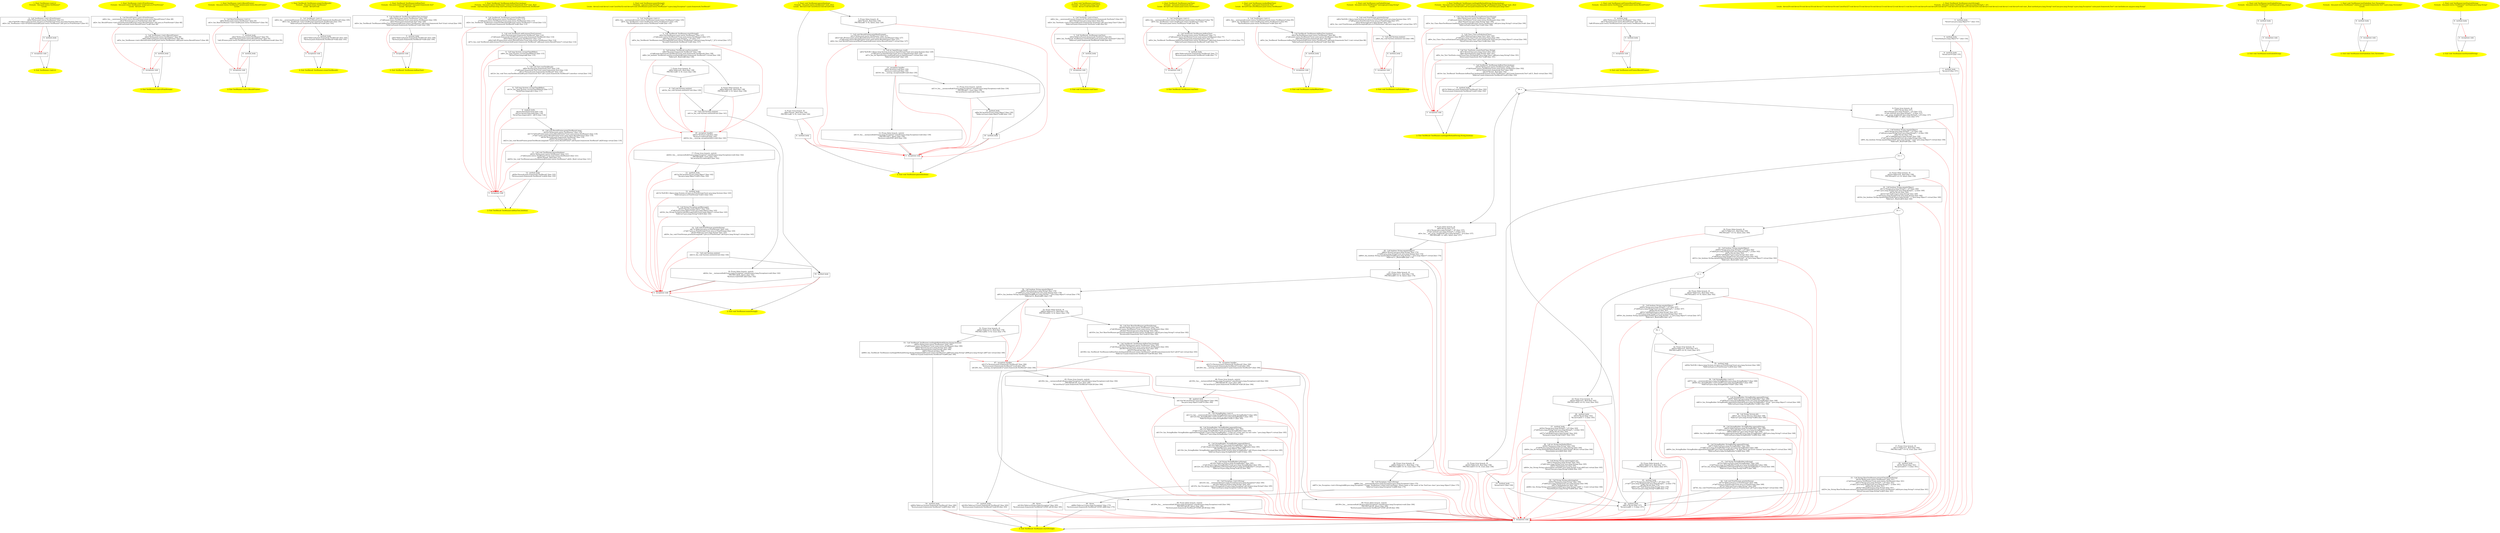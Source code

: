 /* @generated */
digraph cfg {
"junit.textui.TestRunner.<init>().c87b45f6ad28b6d350214f1a34f7949e_1" [label="1: Start TestRunner.<init>()\nFormals:  this:junit.textui.TestRunner*\nLocals:  \n  " color=yellow style=filled]
	

	 "junit.textui.TestRunner.<init>().c87b45f6ad28b6d350214f1a34f7949e_1" -> "junit.textui.TestRunner.<init>().c87b45f6ad28b6d350214f1a34f7949e_4" ;
"junit.textui.TestRunner.<init>().c87b45f6ad28b6d350214f1a34f7949e_2" [label="2: Exit TestRunner.<init>() \n  " color=yellow style=filled]
	

"junit.textui.TestRunner.<init>().c87b45f6ad28b6d350214f1a34f7949e_3" [label="3:  exceptions sink \n  " shape="box"]
	

	 "junit.textui.TestRunner.<init>().c87b45f6ad28b6d350214f1a34f7949e_3" -> "junit.textui.TestRunner.<init>().c87b45f6ad28b6d350214f1a34f7949e_2" ;
"junit.textui.TestRunner.<init>().c87b45f6ad28b6d350214f1a34f7949e_4" [label="4:  Call TestRunner.<init>(PrintStream) \n   n$0=*&this:junit.textui.TestRunner* [line 41]\n  n$1=*&#GB<>$java.lang.System.out:java.io.PrintStream*(root java.lang.System) [line 41]\n  n$2=_fun_TestRunner.<init>(PrintStream)(n$0:junit.textui.TestRunner*,n$1:java.io.PrintStream*) [line 41]\n " shape="box"]
	

	 "junit.textui.TestRunner.<init>().c87b45f6ad28b6d350214f1a34f7949e_4" -> "junit.textui.TestRunner.<init>().c87b45f6ad28b6d350214f1a34f7949e_5" ;
	 "junit.textui.TestRunner.<init>().c87b45f6ad28b6d350214f1a34f7949e_4" -> "junit.textui.TestRunner.<init>().c87b45f6ad28b6d350214f1a34f7949e_3" [color="red" ];
"junit.textui.TestRunner.<init>().c87b45f6ad28b6d350214f1a34f7949e_5" [label="5:  method_body \n  " shape="box"]
	

	 "junit.textui.TestRunner.<init>().c87b45f6ad28b6d350214f1a34f7949e_5" -> "junit.textui.TestRunner.<init>().c87b45f6ad28b6d350214f1a34f7949e_2" ;
	 "junit.textui.TestRunner.<init>().c87b45f6ad28b6d350214f1a34f7949e_5" -> "junit.textui.TestRunner.<init>().c87b45f6ad28b6d350214f1a34f7949e_3" [color="red" ];
"junit.textui.TestRunner.<init>(java.io.PrintStream).e374ce3f498577e065291e3cb6765ca6_1" [label="1: Start TestRunner.<init>(PrintStream)\nFormals:  this:junit.textui.TestRunner* writer:java.io.PrintStream*\nLocals:  $irvar0:void \n  " color=yellow style=filled]
	

	 "junit.textui.TestRunner.<init>(java.io.PrintStream).e374ce3f498577e065291e3cb6765ca6_1" -> "junit.textui.TestRunner.<init>(java.io.PrintStream).e374ce3f498577e065291e3cb6765ca6_4" ;
"junit.textui.TestRunner.<init>(java.io.PrintStream).e374ce3f498577e065291e3cb6765ca6_2" [label="2: Exit TestRunner.<init>(PrintStream) \n  " color=yellow style=filled]
	

"junit.textui.TestRunner.<init>(java.io.PrintStream).e374ce3f498577e065291e3cb6765ca6_3" [label="3:  exceptions sink \n  " shape="box"]
	

	 "junit.textui.TestRunner.<init>(java.io.PrintStream).e374ce3f498577e065291e3cb6765ca6_3" -> "junit.textui.TestRunner.<init>(java.io.PrintStream).e374ce3f498577e065291e3cb6765ca6_2" ;
"junit.textui.TestRunner.<init>(java.io.PrintStream).e374ce3f498577e065291e3cb6765ca6_4" [label="4:  Call ResultPrinter.<init>(PrintStream) \n   n$0=_fun___new(sizeof(t=junit.textui.ResultPrinter):junit.textui.ResultPrinter*) [line 48]\n  n$1=*&writer:java.io.PrintStream* [line 48]\n  n$2=_fun_ResultPrinter.<init>(PrintStream)(n$0:junit.textui.ResultPrinter*,n$1:java.io.PrintStream*) [line 48]\n  *&$irvar0:junit.textui.ResultPrinter*=n$0 [line 48]\n " shape="box"]
	

	 "junit.textui.TestRunner.<init>(java.io.PrintStream).e374ce3f498577e065291e3cb6765ca6_4" -> "junit.textui.TestRunner.<init>(java.io.PrintStream).e374ce3f498577e065291e3cb6765ca6_5" ;
	 "junit.textui.TestRunner.<init>(java.io.PrintStream).e374ce3f498577e065291e3cb6765ca6_4" -> "junit.textui.TestRunner.<init>(java.io.PrintStream).e374ce3f498577e065291e3cb6765ca6_3" [color="red" ];
"junit.textui.TestRunner.<init>(java.io.PrintStream).e374ce3f498577e065291e3cb6765ca6_5" [label="5:  Call TestRunner.<init>(ResultPrinter) \n   n$3=*&this:junit.textui.TestRunner* [line 48]\n  n$4=*&$irvar0:junit.textui.ResultPrinter* [line 48]\n  n$5=_fun_TestRunner.<init>(ResultPrinter)(n$3:junit.textui.TestRunner*,n$4:junit.textui.ResultPrinter*) [line 48]\n " shape="box"]
	

	 "junit.textui.TestRunner.<init>(java.io.PrintStream).e374ce3f498577e065291e3cb6765ca6_5" -> "junit.textui.TestRunner.<init>(java.io.PrintStream).e374ce3f498577e065291e3cb6765ca6_6" ;
	 "junit.textui.TestRunner.<init>(java.io.PrintStream).e374ce3f498577e065291e3cb6765ca6_5" -> "junit.textui.TestRunner.<init>(java.io.PrintStream).e374ce3f498577e065291e3cb6765ca6_3" [color="red" ];
"junit.textui.TestRunner.<init>(java.io.PrintStream).e374ce3f498577e065291e3cb6765ca6_6" [label="6:  method_body \n  " shape="box"]
	

	 "junit.textui.TestRunner.<init>(java.io.PrintStream).e374ce3f498577e065291e3cb6765ca6_6" -> "junit.textui.TestRunner.<init>(java.io.PrintStream).e374ce3f498577e065291e3cb6765ca6_2" ;
	 "junit.textui.TestRunner.<init>(java.io.PrintStream).e374ce3f498577e065291e3cb6765ca6_6" -> "junit.textui.TestRunner.<init>(java.io.PrintStream).e374ce3f498577e065291e3cb6765ca6_3" [color="red" ];
"junit.textui.TestRunner.<init>(junit.textui.ResultPrinter).70f8e143ee90674d06bb343b655b950e_1" [label="1: Start TestRunner.<init>(ResultPrinter)\nFormals:  this:junit.textui.TestRunner* printer:junit.textui.ResultPrinter*\nLocals:  \n  " color=yellow style=filled]
	

	 "junit.textui.TestRunner.<init>(junit.textui.ResultPrinter).70f8e143ee90674d06bb343b655b950e_1" -> "junit.textui.TestRunner.<init>(junit.textui.ResultPrinter).70f8e143ee90674d06bb343b655b950e_4" ;
"junit.textui.TestRunner.<init>(junit.textui.ResultPrinter).70f8e143ee90674d06bb343b655b950e_2" [label="2: Exit TestRunner.<init>(ResultPrinter) \n  " color=yellow style=filled]
	

"junit.textui.TestRunner.<init>(junit.textui.ResultPrinter).70f8e143ee90674d06bb343b655b950e_3" [label="3:  exceptions sink \n  " shape="box"]
	

	 "junit.textui.TestRunner.<init>(junit.textui.ResultPrinter).70f8e143ee90674d06bb343b655b950e_3" -> "junit.textui.TestRunner.<init>(junit.textui.ResultPrinter).70f8e143ee90674d06bb343b655b950e_2" ;
"junit.textui.TestRunner.<init>(junit.textui.ResultPrinter).70f8e143ee90674d06bb343b655b950e_4" [label="4:  Call BaseTestRunner.<init>() \n   n$0=*&this:junit.textui.TestRunner* [line 54]\n  n$1=_fun_BaseTestRunner.<init>()(n$0:junit.textui.TestRunner*) [line 54]\n " shape="box"]
	

	 "junit.textui.TestRunner.<init>(junit.textui.ResultPrinter).70f8e143ee90674d06bb343b655b950e_4" -> "junit.textui.TestRunner.<init>(junit.textui.ResultPrinter).70f8e143ee90674d06bb343b655b950e_5" ;
	 "junit.textui.TestRunner.<init>(junit.textui.ResultPrinter).70f8e143ee90674d06bb343b655b950e_4" -> "junit.textui.TestRunner.<init>(junit.textui.ResultPrinter).70f8e143ee90674d06bb343b655b950e_3" [color="red" ];
"junit.textui.TestRunner.<init>(junit.textui.ResultPrinter).70f8e143ee90674d06bb343b655b950e_5" [label="5:  method_body \n   n$2=*&this:junit.textui.TestRunner* [line 55]\n  n$3=*&printer:junit.textui.ResultPrinter* [line 55]\n  *n$2.fPrinter:junit.textui.TestRunner(root junit.textui.TestRunner)=n$3 [line 55]\n " shape="box"]
	

	 "junit.textui.TestRunner.<init>(junit.textui.ResultPrinter).70f8e143ee90674d06bb343b655b950e_5" -> "junit.textui.TestRunner.<init>(junit.textui.ResultPrinter).70f8e143ee90674d06bb343b655b950e_6" ;
	 "junit.textui.TestRunner.<init>(junit.textui.ResultPrinter).70f8e143ee90674d06bb343b655b950e_5" -> "junit.textui.TestRunner.<init>(junit.textui.ResultPrinter).70f8e143ee90674d06bb343b655b950e_3" [color="red" ];
"junit.textui.TestRunner.<init>(junit.textui.ResultPrinter).70f8e143ee90674d06bb343b655b950e_6" [label="6:  method_body \n  " shape="box"]
	

	 "junit.textui.TestRunner.<init>(junit.textui.ResultPrinter).70f8e143ee90674d06bb343b655b950e_6" -> "junit.textui.TestRunner.<init>(junit.textui.ResultPrinter).70f8e143ee90674d06bb343b655b950e_2" ;
	 "junit.textui.TestRunner.<init>(junit.textui.ResultPrinter).70f8e143ee90674d06bb343b655b950e_6" -> "junit.textui.TestRunner.<init>(junit.textui.ResultPrinter).70f8e143ee90674d06bb343b655b950e_3" [color="red" ];
"junit.textui.TestRunner.createTestResult():junit.framework.TestResult.6bb6b5942d66d8bb7868d40515d386d4_1" [label="1: Start TestResult TestRunner.createTestResult()\nFormals:  this:junit.textui.TestRunner*\nLocals:  $irvar0:void \n  " color=yellow style=filled]
	

	 "junit.textui.TestRunner.createTestResult():junit.framework.TestResult.6bb6b5942d66d8bb7868d40515d386d4_1" -> "junit.textui.TestRunner.createTestResult():junit.framework.TestResult.6bb6b5942d66d8bb7868d40515d386d4_4" ;
"junit.textui.TestRunner.createTestResult():junit.framework.TestResult.6bb6b5942d66d8bb7868d40515d386d4_2" [label="2: Exit TestResult TestRunner.createTestResult() \n  " color=yellow style=filled]
	

"junit.textui.TestRunner.createTestResult():junit.framework.TestResult.6bb6b5942d66d8bb7868d40515d386d4_3" [label="3:  exceptions sink \n  " shape="box"]
	

	 "junit.textui.TestRunner.createTestResult():junit.framework.TestResult.6bb6b5942d66d8bb7868d40515d386d4_3" -> "junit.textui.TestRunner.createTestResult():junit.framework.TestResult.6bb6b5942d66d8bb7868d40515d386d4_2" ;
"junit.textui.TestRunner.createTestResult():junit.framework.TestResult.6bb6b5942d66d8bb7868d40515d386d4_4" [label="4:  Call TestResult.<init>() \n   n$0=_fun___new(sizeof(t=junit.framework.TestResult):junit.framework.TestResult*) [line 105]\n  n$1=_fun_TestResult.<init>()(n$0:junit.framework.TestResult*) [line 105]\n  *&$irvar0:junit.framework.TestResult*=n$0 [line 105]\n " shape="box"]
	

	 "junit.textui.TestRunner.createTestResult():junit.framework.TestResult.6bb6b5942d66d8bb7868d40515d386d4_4" -> "junit.textui.TestRunner.createTestResult():junit.framework.TestResult.6bb6b5942d66d8bb7868d40515d386d4_5" ;
	 "junit.textui.TestRunner.createTestResult():junit.framework.TestResult.6bb6b5942d66d8bb7868d40515d386d4_4" -> "junit.textui.TestRunner.createTestResult():junit.framework.TestResult.6bb6b5942d66d8bb7868d40515d386d4_3" [color="red" ];
"junit.textui.TestRunner.createTestResult():junit.framework.TestResult.6bb6b5942d66d8bb7868d40515d386d4_5" [label="5:  method_body \n   n$2=*&$irvar0:junit.framework.TestResult* [line 105]\n  *&return:junit.framework.TestResult*=n$2 [line 105]\n " shape="box"]
	

	 "junit.textui.TestRunner.createTestResult():junit.framework.TestResult.6bb6b5942d66d8bb7868d40515d386d4_5" -> "junit.textui.TestRunner.createTestResult():junit.framework.TestResult.6bb6b5942d66d8bb7868d40515d386d4_2" ;
	 "junit.textui.TestRunner.createTestResult():junit.framework.TestResult.6bb6b5942d66d8bb7868d40515d386d4_5" -> "junit.textui.TestRunner.createTestResult():junit.framework.TestResult.6bb6b5942d66d8bb7868d40515d386d4_3" [color="red" ];
"junit.textui.TestRunner.doRun(junit.framework.Test):junit.framework.TestResult.1b0756d4761e03b8793c558fa0003601_1" [label="1: Start TestResult TestRunner.doRun(Test)\nFormals:  this:junit.textui.TestRunner* test:junit.framework.Test*\nLocals:  $irvar0:void \n  " color=yellow style=filled]
	

	 "junit.textui.TestRunner.doRun(junit.framework.Test):junit.framework.TestResult.1b0756d4761e03b8793c558fa0003601_1" -> "junit.textui.TestRunner.doRun(junit.framework.Test):junit.framework.TestResult.1b0756d4761e03b8793c558fa0003601_4" ;
"junit.textui.TestRunner.doRun(junit.framework.Test):junit.framework.TestResult.1b0756d4761e03b8793c558fa0003601_2" [label="2: Exit TestResult TestRunner.doRun(Test) \n  " color=yellow style=filled]
	

"junit.textui.TestRunner.doRun(junit.framework.Test):junit.framework.TestResult.1b0756d4761e03b8793c558fa0003601_3" [label="3:  exceptions sink \n  " shape="box"]
	

	 "junit.textui.TestRunner.doRun(junit.framework.Test):junit.framework.TestResult.1b0756d4761e03b8793c558fa0003601_3" -> "junit.textui.TestRunner.doRun(junit.framework.Test):junit.framework.TestResult.1b0756d4761e03b8793c558fa0003601_2" ;
"junit.textui.TestRunner.doRun(junit.framework.Test):junit.framework.TestResult.1b0756d4761e03b8793c558fa0003601_4" [label="4:  Call TestResult TestRunner.doRun(Test,boolean) \n   n$0=*&this:junit.textui.TestRunner* [line 109]\n  _=*n$0:junit.textui.TestRunner*(root junit.textui.TestRunner) [line 109]\n  n$2=*&test:junit.framework.Test* [line 109]\n  n$3=_fun_TestResult TestRunner.doRun(Test,boolean)(n$0:junit.textui.TestRunner*,n$2:junit.framework.Test*,0:int) virtual [line 109]\n  *&$irvar0:junit.framework.TestResult*=n$3 [line 109]\n " shape="box"]
	

	 "junit.textui.TestRunner.doRun(junit.framework.Test):junit.framework.TestResult.1b0756d4761e03b8793c558fa0003601_4" -> "junit.textui.TestRunner.doRun(junit.framework.Test):junit.framework.TestResult.1b0756d4761e03b8793c558fa0003601_5" ;
	 "junit.textui.TestRunner.doRun(junit.framework.Test):junit.framework.TestResult.1b0756d4761e03b8793c558fa0003601_4" -> "junit.textui.TestRunner.doRun(junit.framework.Test):junit.framework.TestResult.1b0756d4761e03b8793c558fa0003601_3" [color="red" ];
"junit.textui.TestRunner.doRun(junit.framework.Test):junit.framework.TestResult.1b0756d4761e03b8793c558fa0003601_5" [label="5:  method_body \n   n$4=*&$irvar0:junit.framework.TestResult* [line 109]\n  *&return:junit.framework.TestResult*=n$4 [line 109]\n " shape="box"]
	

	 "junit.textui.TestRunner.doRun(junit.framework.Test):junit.framework.TestResult.1b0756d4761e03b8793c558fa0003601_5" -> "junit.textui.TestRunner.doRun(junit.framework.Test):junit.framework.TestResult.1b0756d4761e03b8793c558fa0003601_2" ;
	 "junit.textui.TestRunner.doRun(junit.framework.Test):junit.framework.TestResult.1b0756d4761e03b8793c558fa0003601_5" -> "junit.textui.TestRunner.doRun(junit.framework.Test):junit.framework.TestResult.1b0756d4761e03b8793c558fa0003601_3" [color="red" ];
"junit.textui.TestRunner.doRun(junit.framework.Test,boolean):junit.framework.TestResult.eb70474799be400ae9b4242fec600551_1" [label="1: Start TestResult TestRunner.doRun(Test,boolean)\nFormals:  this:junit.textui.TestRunner* suite:junit.framework.Test* wait:_Bool\nLocals:  runTime:long endTime:long startTime:long result:junit.framework.TestResult* \n  " color=yellow style=filled]
	

	 "junit.textui.TestRunner.doRun(junit.framework.Test,boolean):junit.framework.TestResult.eb70474799be400ae9b4242fec600551_1" -> "junit.textui.TestRunner.doRun(junit.framework.Test,boolean):junit.framework.TestResult.eb70474799be400ae9b4242fec600551_4" ;
"junit.textui.TestRunner.doRun(junit.framework.Test,boolean):junit.framework.TestResult.eb70474799be400ae9b4242fec600551_2" [label="2: Exit TestResult TestRunner.doRun(Test,boolean) \n  " color=yellow style=filled]
	

"junit.textui.TestRunner.doRun(junit.framework.Test,boolean):junit.framework.TestResult.eb70474799be400ae9b4242fec600551_3" [label="3:  exceptions sink \n  " shape="box"]
	

	 "junit.textui.TestRunner.doRun(junit.framework.Test,boolean):junit.framework.TestResult.eb70474799be400ae9b4242fec600551_3" -> "junit.textui.TestRunner.doRun(junit.framework.Test,boolean):junit.framework.TestResult.eb70474799be400ae9b4242fec600551_2" ;
"junit.textui.TestRunner.doRun(junit.framework.Test,boolean):junit.framework.TestResult.eb70474799be400ae9b4242fec600551_4" [label="4:  Call TestResult TestRunner.createTestResult() \n   n$0=*&this:junit.textui.TestRunner* [line 113]\n  _=*n$0:junit.textui.TestRunner*(root junit.textui.TestRunner) [line 113]\n  n$2=_fun_TestResult TestRunner.createTestResult()(n$0:junit.textui.TestRunner*) virtual [line 113]\n  *&result:junit.framework.TestResult*=n$2 [line 113]\n " shape="box"]
	

	 "junit.textui.TestRunner.doRun(junit.framework.Test,boolean):junit.framework.TestResult.eb70474799be400ae9b4242fec600551_4" -> "junit.textui.TestRunner.doRun(junit.framework.Test,boolean):junit.framework.TestResult.eb70474799be400ae9b4242fec600551_5" ;
	 "junit.textui.TestRunner.doRun(junit.framework.Test,boolean):junit.framework.TestResult.eb70474799be400ae9b4242fec600551_4" -> "junit.textui.TestRunner.doRun(junit.framework.Test,boolean):junit.framework.TestResult.eb70474799be400ae9b4242fec600551_3" [color="red" ];
"junit.textui.TestRunner.doRun(junit.framework.Test,boolean):junit.framework.TestResult.eb70474799be400ae9b4242fec600551_5" [label="5:  Call void TestResult.addListener(TestListener) \n   n$3=*&result:junit.framework.TestResult* [line 114]\n  _=*n$3:junit.framework.TestResult*(root junit.framework.TestResult) [line 114]\n  n$5=*&this:junit.textui.TestRunner* [line 114]\n  n$6=*n$5.fPrinter:junit.textui.ResultPrinter*(root junit.textui.TestRunner) [line 114]\n  n$7=_fun_void TestResult.addListener(TestListener)(n$3:junit.framework.TestResult*,n$6:junit.textui.ResultPrinter*) virtual [line 114]\n " shape="box"]
	

	 "junit.textui.TestRunner.doRun(junit.framework.Test,boolean):junit.framework.TestResult.eb70474799be400ae9b4242fec600551_5" -> "junit.textui.TestRunner.doRun(junit.framework.Test,boolean):junit.framework.TestResult.eb70474799be400ae9b4242fec600551_6" ;
	 "junit.textui.TestRunner.doRun(junit.framework.Test,boolean):junit.framework.TestResult.eb70474799be400ae9b4242fec600551_5" -> "junit.textui.TestRunner.doRun(junit.framework.Test,boolean):junit.framework.TestResult.eb70474799be400ae9b4242fec600551_3" [color="red" ];
"junit.textui.TestRunner.doRun(junit.framework.Test,boolean):junit.framework.TestResult.eb70474799be400ae9b4242fec600551_6" [label="6:  Call long System.currentTimeMillis() \n   n$8=_fun_long System.currentTimeMillis()() [line 115]\n  *&startTime:long=n$8 [line 115]\n " shape="box"]
	

	 "junit.textui.TestRunner.doRun(junit.framework.Test,boolean):junit.framework.TestResult.eb70474799be400ae9b4242fec600551_6" -> "junit.textui.TestRunner.doRun(junit.framework.Test,boolean):junit.framework.TestResult.eb70474799be400ae9b4242fec600551_7" ;
	 "junit.textui.TestRunner.doRun(junit.framework.Test,boolean):junit.framework.TestResult.eb70474799be400ae9b4242fec600551_6" -> "junit.textui.TestRunner.doRun(junit.framework.Test,boolean):junit.framework.TestResult.eb70474799be400ae9b4242fec600551_3" [color="red" ];
"junit.textui.TestRunner.doRun(junit.framework.Test,boolean):junit.framework.TestResult.eb70474799be400ae9b4242fec600551_7" [label="7:  Call void Test.run(TestResult) \n   n$9=*&suite:junit.framework.Test* [line 116]\n  _=*n$9:junit.framework.Test*(root junit.framework.Test) [line 116]\n  n$11=*&result:junit.framework.TestResult* [line 116]\n  n$12=_fun_void Test.run(TestResult)(n$9:junit.framework.Test*,n$11:junit.framework.TestResult*) interface virtual [line 116]\n " shape="box"]
	

	 "junit.textui.TestRunner.doRun(junit.framework.Test,boolean):junit.framework.TestResult.eb70474799be400ae9b4242fec600551_7" -> "junit.textui.TestRunner.doRun(junit.framework.Test,boolean):junit.framework.TestResult.eb70474799be400ae9b4242fec600551_8" ;
	 "junit.textui.TestRunner.doRun(junit.framework.Test,boolean):junit.framework.TestResult.eb70474799be400ae9b4242fec600551_7" -> "junit.textui.TestRunner.doRun(junit.framework.Test,boolean):junit.framework.TestResult.eb70474799be400ae9b4242fec600551_3" [color="red" ];
"junit.textui.TestRunner.doRun(junit.framework.Test,boolean):junit.framework.TestResult.eb70474799be400ae9b4242fec600551_8" [label="8:  Call long System.currentTimeMillis() \n   n$13=_fun_long System.currentTimeMillis()() [line 117]\n  *&endTime:long=n$13 [line 117]\n " shape="box"]
	

	 "junit.textui.TestRunner.doRun(junit.framework.Test,boolean):junit.framework.TestResult.eb70474799be400ae9b4242fec600551_8" -> "junit.textui.TestRunner.doRun(junit.framework.Test,boolean):junit.framework.TestResult.eb70474799be400ae9b4242fec600551_9" ;
	 "junit.textui.TestRunner.doRun(junit.framework.Test,boolean):junit.framework.TestResult.eb70474799be400ae9b4242fec600551_8" -> "junit.textui.TestRunner.doRun(junit.framework.Test,boolean):junit.framework.TestResult.eb70474799be400ae9b4242fec600551_3" [color="red" ];
"junit.textui.TestRunner.doRun(junit.framework.Test,boolean):junit.framework.TestResult.eb70474799be400ae9b4242fec600551_9" [label="9:  method_body \n   n$14=*&endTime:long [line 118]\n  n$15=*&startTime:long [line 118]\n  *&runTime:long=(n$14 - n$15) [line 118]\n " shape="box"]
	

	 "junit.textui.TestRunner.doRun(junit.framework.Test,boolean):junit.framework.TestResult.eb70474799be400ae9b4242fec600551_9" -> "junit.textui.TestRunner.doRun(junit.framework.Test,boolean):junit.framework.TestResult.eb70474799be400ae9b4242fec600551_10" ;
	 "junit.textui.TestRunner.doRun(junit.framework.Test,boolean):junit.framework.TestResult.eb70474799be400ae9b4242fec600551_9" -> "junit.textui.TestRunner.doRun(junit.framework.Test,boolean):junit.framework.TestResult.eb70474799be400ae9b4242fec600551_3" [color="red" ];
"junit.textui.TestRunner.doRun(junit.framework.Test,boolean):junit.framework.TestResult.eb70474799be400ae9b4242fec600551_10" [label="10:  Call void ResultPrinter.print(TestResult,long) \n   n$16=*&this:junit.textui.TestRunner* [line 119]\n  n$17=*n$16.fPrinter:junit.textui.ResultPrinter*(root junit.textui.TestRunner) [line 119]\n  _=*n$17:junit.textui.ResultPrinter*(root junit.textui.ResultPrinter) [line 119]\n  n$19=*&result:junit.framework.TestResult* [line 119]\n  n$20=*&runTime:long [line 119]\n  n$21=_fun_void ResultPrinter.print(TestResult,long)(n$17:junit.textui.ResultPrinter*,n$19:junit.framework.TestResult*,n$20:long) virtual [line 119]\n " shape="box"]
	

	 "junit.textui.TestRunner.doRun(junit.framework.Test,boolean):junit.framework.TestResult.eb70474799be400ae9b4242fec600551_10" -> "junit.textui.TestRunner.doRun(junit.framework.Test,boolean):junit.framework.TestResult.eb70474799be400ae9b4242fec600551_11" ;
	 "junit.textui.TestRunner.doRun(junit.framework.Test,boolean):junit.framework.TestResult.eb70474799be400ae9b4242fec600551_10" -> "junit.textui.TestRunner.doRun(junit.framework.Test,boolean):junit.framework.TestResult.eb70474799be400ae9b4242fec600551_3" [color="red" ];
"junit.textui.TestRunner.doRun(junit.framework.Test,boolean):junit.framework.TestResult.eb70474799be400ae9b4242fec600551_11" [label="11:  Call void TestRunner.pause(boolean) \n   n$22=*&this:junit.textui.TestRunner* [line 121]\n  _=*n$22:junit.textui.TestRunner*(root junit.textui.TestRunner) [line 121]\n  n$24=*&wait:_Bool [line 121]\n  n$25=_fun_void TestRunner.pause(boolean)(n$22:junit.textui.TestRunner*,n$24:_Bool) virtual [line 121]\n " shape="box"]
	

	 "junit.textui.TestRunner.doRun(junit.framework.Test,boolean):junit.framework.TestResult.eb70474799be400ae9b4242fec600551_11" -> "junit.textui.TestRunner.doRun(junit.framework.Test,boolean):junit.framework.TestResult.eb70474799be400ae9b4242fec600551_12" ;
	 "junit.textui.TestRunner.doRun(junit.framework.Test,boolean):junit.framework.TestResult.eb70474799be400ae9b4242fec600551_11" -> "junit.textui.TestRunner.doRun(junit.framework.Test,boolean):junit.framework.TestResult.eb70474799be400ae9b4242fec600551_3" [color="red" ];
"junit.textui.TestRunner.doRun(junit.framework.Test,boolean):junit.framework.TestResult.eb70474799be400ae9b4242fec600551_12" [label="12:  method_body \n   n$26=*&result:junit.framework.TestResult* [line 122]\n  *&return:junit.framework.TestResult*=n$26 [line 122]\n " shape="box"]
	

	 "junit.textui.TestRunner.doRun(junit.framework.Test,boolean):junit.framework.TestResult.eb70474799be400ae9b4242fec600551_12" -> "junit.textui.TestRunner.doRun(junit.framework.Test,boolean):junit.framework.TestResult.eb70474799be400ae9b4242fec600551_2" ;
	 "junit.textui.TestRunner.doRun(junit.framework.Test,boolean):junit.framework.TestResult.eb70474799be400ae9b4242fec600551_12" -> "junit.textui.TestRunner.doRun(junit.framework.Test,boolean):junit.framework.TestResult.eb70474799be400ae9b4242fec600551_3" [color="red" ];
"junit.textui.TestRunner.main(java.lang.String[]):void.fc7c820ddb270df81a6796807fa588e4_1" [label="1: Start void TestRunner.main(String[])\nFormals:  args:java.lang.String*[_*_](*)\nLocals:  $irvar2:void $irvar1:void CatchVar32:void $irvar0:void aTestRunner:junit.textui.TestRunner* e:java.lang.Exception* r:junit.framework.TestResult* \n  " color=yellow style=filled]
	

	 "junit.textui.TestRunner.main(java.lang.String[]):void.fc7c820ddb270df81a6796807fa588e4_1" -> "junit.textui.TestRunner.main(java.lang.String[]):void.fc7c820ddb270df81a6796807fa588e4_4" ;
"junit.textui.TestRunner.main(java.lang.String[]):void.fc7c820ddb270df81a6796807fa588e4_2" [label="2: Exit void TestRunner.main(String[]) \n  " color=yellow style=filled]
	

"junit.textui.TestRunner.main(java.lang.String[]):void.fc7c820ddb270df81a6796807fa588e4_3" [label="3:  exceptions sink \n  " shape="box"]
	

	 "junit.textui.TestRunner.main(java.lang.String[]):void.fc7c820ddb270df81a6796807fa588e4_3" -> "junit.textui.TestRunner.main(java.lang.String[]):void.fc7c820ddb270df81a6796807fa588e4_2" ;
"junit.textui.TestRunner.main(java.lang.String[]):void.fc7c820ddb270df81a6796807fa588e4_4" [label="4:  Call TestRunner.<init>() \n   n$0=_fun___new(sizeof(t=junit.textui.TestRunner):junit.textui.TestRunner*) [line 135]\n  n$1=_fun_TestRunner.<init>()(n$0:junit.textui.TestRunner*) [line 135]\n  *&aTestRunner:junit.textui.TestRunner*=n$0 [line 135]\n " shape="box"]
	

	 "junit.textui.TestRunner.main(java.lang.String[]):void.fc7c820ddb270df81a6796807fa588e4_4" -> "junit.textui.TestRunner.main(java.lang.String[]):void.fc7c820ddb270df81a6796807fa588e4_5" ;
	 "junit.textui.TestRunner.main(java.lang.String[]):void.fc7c820ddb270df81a6796807fa588e4_4" -> "junit.textui.TestRunner.main(java.lang.String[]):void.fc7c820ddb270df81a6796807fa588e4_3" [color="red" ];
"junit.textui.TestRunner.main(java.lang.String[]):void.fc7c820ddb270df81a6796807fa588e4_5" [label="5:  Call TestResult TestRunner.start(String[]) \n   n$2=*&aTestRunner:junit.textui.TestRunner* [line 137]\n  _=*n$2:junit.textui.TestRunner*(root junit.textui.TestRunner) [line 137]\n  n$4=*&args:java.lang.String*[_*_](*) [line 137]\n  n$5=_fun_TestResult TestRunner.start(String[])(n$2:junit.textui.TestRunner*,n$4:java.lang.String*[_*_](*)) virtual [line 137]\n  *&r:junit.framework.TestResult*=n$5 [line 137]\n " shape="box"]
	

	 "junit.textui.TestRunner.main(java.lang.String[]):void.fc7c820ddb270df81a6796807fa588e4_5" -> "junit.textui.TestRunner.main(java.lang.String[]):void.fc7c820ddb270df81a6796807fa588e4_6" ;
	 "junit.textui.TestRunner.main(java.lang.String[]):void.fc7c820ddb270df81a6796807fa588e4_5" -> "junit.textui.TestRunner.main(java.lang.String[]):void.fc7c820ddb270df81a6796807fa588e4_19" [color="red" ];
"junit.textui.TestRunner.main(java.lang.String[]):void.fc7c820ddb270df81a6796807fa588e4_6" [label="6:  Call boolean TestResult.wasSuccessful() \n   n$6=*&r:junit.framework.TestResult* [line 138]\n  _=*n$6:junit.framework.TestResult*(root junit.framework.TestResult) [line 138]\n  n$8=_fun_boolean TestResult.wasSuccessful()(n$6:junit.framework.TestResult*) virtual [line 138]\n  *&$irvar0:_Bool=n$8 [line 138]\n " shape="box"]
	

	 "junit.textui.TestRunner.main(java.lang.String[]):void.fc7c820ddb270df81a6796807fa588e4_6" -> "junit.textui.TestRunner.main(java.lang.String[]):void.fc7c820ddb270df81a6796807fa588e4_7" ;
	 "junit.textui.TestRunner.main(java.lang.String[]):void.fc7c820ddb270df81a6796807fa588e4_6" -> "junit.textui.TestRunner.main(java.lang.String[]):void.fc7c820ddb270df81a6796807fa588e4_8" ;
	 "junit.textui.TestRunner.main(java.lang.String[]):void.fc7c820ddb270df81a6796807fa588e4_6" -> "junit.textui.TestRunner.main(java.lang.String[]):void.fc7c820ddb270df81a6796807fa588e4_19" [color="red" ];
"junit.textui.TestRunner.main(java.lang.String[]):void.fc7c820ddb270df81a6796807fa588e4_7" [label="7: Prune (true branch, if) \n   n$9=*&$irvar0:_Bool [line 138]\n  PRUNE(!(n$9 != 0), true); [line 138]\n " shape="invhouse"]
	

	 "junit.textui.TestRunner.main(java.lang.String[]):void.fc7c820ddb270df81a6796807fa588e4_7" -> "junit.textui.TestRunner.main(java.lang.String[]):void.fc7c820ddb270df81a6796807fa588e4_9" ;
	 "junit.textui.TestRunner.main(java.lang.String[]):void.fc7c820ddb270df81a6796807fa588e4_7" -> "junit.textui.TestRunner.main(java.lang.String[]):void.fc7c820ddb270df81a6796807fa588e4_19" [color="red" ];
"junit.textui.TestRunner.main(java.lang.String[]):void.fc7c820ddb270df81a6796807fa588e4_8" [label="8: Prune (false branch, if) \n   n$9=*&$irvar0:_Bool [line 138]\n  PRUNE((n$9 != 0), false); [line 138]\n " shape="invhouse"]
	

	 "junit.textui.TestRunner.main(java.lang.String[]):void.fc7c820ddb270df81a6796807fa588e4_8" -> "junit.textui.TestRunner.main(java.lang.String[]):void.fc7c820ddb270df81a6796807fa588e4_10" ;
	 "junit.textui.TestRunner.main(java.lang.String[]):void.fc7c820ddb270df81a6796807fa588e4_8" -> "junit.textui.TestRunner.main(java.lang.String[]):void.fc7c820ddb270df81a6796807fa588e4_19" [color="red" ];
"junit.textui.TestRunner.main(java.lang.String[]):void.fc7c820ddb270df81a6796807fa588e4_9" [label="9:  Call void System.exit(int) \n   n$10=_fun_void System.exit(int)(1:int) [line 139]\n " shape="box"]
	

	 "junit.textui.TestRunner.main(java.lang.String[]):void.fc7c820ddb270df81a6796807fa588e4_9" -> "junit.textui.TestRunner.main(java.lang.String[]):void.fc7c820ddb270df81a6796807fa588e4_10" ;
	 "junit.textui.TestRunner.main(java.lang.String[]):void.fc7c820ddb270df81a6796807fa588e4_9" -> "junit.textui.TestRunner.main(java.lang.String[]):void.fc7c820ddb270df81a6796807fa588e4_19" [color="red" ];
"junit.textui.TestRunner.main(java.lang.String[]):void.fc7c820ddb270df81a6796807fa588e4_10" [label="10:  Call void System.exit(int) \n   n$11=_fun_void System.exit(int)(0:int) [line 141]\n " shape="box"]
	

	 "junit.textui.TestRunner.main(java.lang.String[]):void.fc7c820ddb270df81a6796807fa588e4_10" -> "junit.textui.TestRunner.main(java.lang.String[]):void.fc7c820ddb270df81a6796807fa588e4_16" ;
	 "junit.textui.TestRunner.main(java.lang.String[]):void.fc7c820ddb270df81a6796807fa588e4_10" -> "junit.textui.TestRunner.main(java.lang.String[]):void.fc7c820ddb270df81a6796807fa588e4_19" [color="red" ];
"junit.textui.TestRunner.main(java.lang.String[]):void.fc7c820ddb270df81a6796807fa588e4_11" [label="11:  method_body \n   n$12=*&CatchVar32:java.lang.Object* [line 142]\n  *&e:java.lang.Object*=n$12 [line 142]\n " shape="box"]
	

	 "junit.textui.TestRunner.main(java.lang.String[]):void.fc7c820ddb270df81a6796807fa588e4_11" -> "junit.textui.TestRunner.main(java.lang.String[]):void.fc7c820ddb270df81a6796807fa588e4_12" ;
	 "junit.textui.TestRunner.main(java.lang.String[]):void.fc7c820ddb270df81a6796807fa588e4_11" -> "junit.textui.TestRunner.main(java.lang.String[]):void.fc7c820ddb270df81a6796807fa588e4_3" [color="red" ];
"junit.textui.TestRunner.main(java.lang.String[]):void.fc7c820ddb270df81a6796807fa588e4_12" [label="12:  method_body \n   n$13=*&#GB<>$java.lang.System.err:java.io.PrintStream*(root java.lang.System) [line 143]\n  *&$irvar2:java.io.PrintStream*=n$13 [line 143]\n " shape="box"]
	

	 "junit.textui.TestRunner.main(java.lang.String[]):void.fc7c820ddb270df81a6796807fa588e4_12" -> "junit.textui.TestRunner.main(java.lang.String[]):void.fc7c820ddb270df81a6796807fa588e4_13" ;
	 "junit.textui.TestRunner.main(java.lang.String[]):void.fc7c820ddb270df81a6796807fa588e4_12" -> "junit.textui.TestRunner.main(java.lang.String[]):void.fc7c820ddb270df81a6796807fa588e4_3" [color="red" ];
"junit.textui.TestRunner.main(java.lang.String[]):void.fc7c820ddb270df81a6796807fa588e4_13" [label="13:  Call String Exception.getMessage() \n   n$14=*&e:java.lang.Object* [line 143]\n  _=*n$14:java.lang.Object*(root java.lang.Object) [line 143]\n  n$16=_fun_String Exception.getMessage()(n$14:java.lang.Object*) virtual [line 143]\n  *&$irvar1:java.lang.String*=n$16 [line 143]\n " shape="box"]
	

	 "junit.textui.TestRunner.main(java.lang.String[]):void.fc7c820ddb270df81a6796807fa588e4_13" -> "junit.textui.TestRunner.main(java.lang.String[]):void.fc7c820ddb270df81a6796807fa588e4_14" ;
	 "junit.textui.TestRunner.main(java.lang.String[]):void.fc7c820ddb270df81a6796807fa588e4_13" -> "junit.textui.TestRunner.main(java.lang.String[]):void.fc7c820ddb270df81a6796807fa588e4_3" [color="red" ];
"junit.textui.TestRunner.main(java.lang.String[]):void.fc7c820ddb270df81a6796807fa588e4_14" [label="14:  Call void PrintStream.println(String) \n   n$17=*&$irvar2:java.io.PrintStream* [line 143]\n  _=*n$17:java.io.PrintStream*(root java.io.PrintStream) [line 143]\n  n$19=*&$irvar1:java.lang.String* [line 143]\n  n$20=_fun_void PrintStream.println(String)(n$17:java.io.PrintStream*,n$19:java.lang.String*) virtual [line 143]\n " shape="box"]
	

	 "junit.textui.TestRunner.main(java.lang.String[]):void.fc7c820ddb270df81a6796807fa588e4_14" -> "junit.textui.TestRunner.main(java.lang.String[]):void.fc7c820ddb270df81a6796807fa588e4_15" ;
	 "junit.textui.TestRunner.main(java.lang.String[]):void.fc7c820ddb270df81a6796807fa588e4_14" -> "junit.textui.TestRunner.main(java.lang.String[]):void.fc7c820ddb270df81a6796807fa588e4_3" [color="red" ];
"junit.textui.TestRunner.main(java.lang.String[]):void.fc7c820ddb270df81a6796807fa588e4_15" [label="15:  Call void System.exit(int) \n   n$21=_fun_void System.exit(int)(2:int) [line 144]\n " shape="box"]
	

	 "junit.textui.TestRunner.main(java.lang.String[]):void.fc7c820ddb270df81a6796807fa588e4_15" -> "junit.textui.TestRunner.main(java.lang.String[]):void.fc7c820ddb270df81a6796807fa588e4_16" ;
	 "junit.textui.TestRunner.main(java.lang.String[]):void.fc7c820ddb270df81a6796807fa588e4_15" -> "junit.textui.TestRunner.main(java.lang.String[]):void.fc7c820ddb270df81a6796807fa588e4_3" [color="red" ];
"junit.textui.TestRunner.main(java.lang.String[]):void.fc7c820ddb270df81a6796807fa588e4_16" [label="16:  method_body \n  " shape="box"]
	

	 "junit.textui.TestRunner.main(java.lang.String[]):void.fc7c820ddb270df81a6796807fa588e4_16" -> "junit.textui.TestRunner.main(java.lang.String[]):void.fc7c820ddb270df81a6796807fa588e4_2" ;
	 "junit.textui.TestRunner.main(java.lang.String[]):void.fc7c820ddb270df81a6796807fa588e4_16" -> "junit.textui.TestRunner.main(java.lang.String[]):void.fc7c820ddb270df81a6796807fa588e4_3" [color="red" ];
"junit.textui.TestRunner.main(java.lang.String[]):void.fc7c820ddb270df81a6796807fa588e4_17" [label="17: Prune (true branch, switch) \n   n$24=_fun___instanceof(n$23:java.lang.Exception*,sizeof(t=java.lang.Exception):void) [line 142]\n  PRUNE(n$24, true); [line 142]\n  *&CatchVar32:void=n$23 [line 142]\n " shape="invhouse"]
	

	 "junit.textui.TestRunner.main(java.lang.String[]):void.fc7c820ddb270df81a6796807fa588e4_17" -> "junit.textui.TestRunner.main(java.lang.String[]):void.fc7c820ddb270df81a6796807fa588e4_11" ;
	 "junit.textui.TestRunner.main(java.lang.String[]):void.fc7c820ddb270df81a6796807fa588e4_17" -> "junit.textui.TestRunner.main(java.lang.String[]):void.fc7c820ddb270df81a6796807fa588e4_3" [color="red" ];
"junit.textui.TestRunner.main(java.lang.String[]):void.fc7c820ddb270df81a6796807fa588e4_18" [label="18: Prune (false branch, switch) \n   n$24=_fun___instanceof(n$23:java.lang.Exception*,sizeof(t=java.lang.Exception):void) [line 142]\n  PRUNE(!n$24, false); [line 142]\n  *&return:void=EXN n$23 [line 142]\n " shape="invhouse"]
	

	 "junit.textui.TestRunner.main(java.lang.String[]):void.fc7c820ddb270df81a6796807fa588e4_18" -> "junit.textui.TestRunner.main(java.lang.String[]):void.fc7c820ddb270df81a6796807fa588e4_3" ;
	 "junit.textui.TestRunner.main(java.lang.String[]):void.fc7c820ddb270df81a6796807fa588e4_18" -> "junit.textui.TestRunner.main(java.lang.String[]):void.fc7c820ddb270df81a6796807fa588e4_3" [color="red" ];
"junit.textui.TestRunner.main(java.lang.String[]):void.fc7c820ddb270df81a6796807fa588e4_19" [label="19:  exception handler \n   n$22=*&return:void [line 142]\n  *&return:void=null [line 142]\n  n$23=_fun___unwrap_exception(n$22:void) [line 142]\n " shape="box"]
	

	 "junit.textui.TestRunner.main(java.lang.String[]):void.fc7c820ddb270df81a6796807fa588e4_19" -> "junit.textui.TestRunner.main(java.lang.String[]):void.fc7c820ddb270df81a6796807fa588e4_17" ;
	 "junit.textui.TestRunner.main(java.lang.String[]):void.fc7c820ddb270df81a6796807fa588e4_19" -> "junit.textui.TestRunner.main(java.lang.String[]):void.fc7c820ddb270df81a6796807fa588e4_18" ;
	 "junit.textui.TestRunner.main(java.lang.String[]):void.fc7c820ddb270df81a6796807fa588e4_19" -> "junit.textui.TestRunner.main(java.lang.String[]):void.fc7c820ddb270df81a6796807fa588e4_3" [color="red" ];
"junit.textui.TestRunner.pause(boolean):void.60e750e47ebea7205d38048d5d11ff38_1" [label="1: Start void TestRunner.pause(boolean)\nFormals:  this:junit.textui.TestRunner* wait:_Bool\nLocals:  $bcvar2:void CatchVar22:void $irvar0:void \n  " color=yellow style=filled]
	

	 "junit.textui.TestRunner.pause(boolean):void.60e750e47ebea7205d38048d5d11ff38_1" -> "junit.textui.TestRunner.pause(boolean):void.60e750e47ebea7205d38048d5d11ff38_4" ;
	 "junit.textui.TestRunner.pause(boolean):void.60e750e47ebea7205d38048d5d11ff38_1" -> "junit.textui.TestRunner.pause(boolean):void.60e750e47ebea7205d38048d5d11ff38_5" ;
"junit.textui.TestRunner.pause(boolean):void.60e750e47ebea7205d38048d5d11ff38_2" [label="2: Exit void TestRunner.pause(boolean) \n  " color=yellow style=filled]
	

"junit.textui.TestRunner.pause(boolean):void.60e750e47ebea7205d38048d5d11ff38_3" [label="3:  exceptions sink \n  " shape="box"]
	

	 "junit.textui.TestRunner.pause(boolean):void.60e750e47ebea7205d38048d5d11ff38_3" -> "junit.textui.TestRunner.pause(boolean):void.60e750e47ebea7205d38048d5d11ff38_2" ;
"junit.textui.TestRunner.pause(boolean):void.60e750e47ebea7205d38048d5d11ff38_4" [label="4: Prune (true branch, if) \n   n$0=*&wait:_Bool [line 126]\n  PRUNE(!(n$0 != 0), true); [line 126]\n " shape="invhouse"]
	

	 "junit.textui.TestRunner.pause(boolean):void.60e750e47ebea7205d38048d5d11ff38_4" -> "junit.textui.TestRunner.pause(boolean):void.60e750e47ebea7205d38048d5d11ff38_6" ;
	 "junit.textui.TestRunner.pause(boolean):void.60e750e47ebea7205d38048d5d11ff38_4" -> "junit.textui.TestRunner.pause(boolean):void.60e750e47ebea7205d38048d5d11ff38_3" [color="red" ];
"junit.textui.TestRunner.pause(boolean):void.60e750e47ebea7205d38048d5d11ff38_5" [label="5: Prune (false branch, if) \n   n$0=*&wait:_Bool [line 126]\n  PRUNE((n$0 != 0), false); [line 126]\n " shape="invhouse"]
	

	 "junit.textui.TestRunner.pause(boolean):void.60e750e47ebea7205d38048d5d11ff38_5" -> "junit.textui.TestRunner.pause(boolean):void.60e750e47ebea7205d38048d5d11ff38_7" ;
	 "junit.textui.TestRunner.pause(boolean):void.60e750e47ebea7205d38048d5d11ff38_5" -> "junit.textui.TestRunner.pause(boolean):void.60e750e47ebea7205d38048d5d11ff38_3" [color="red" ];
"junit.textui.TestRunner.pause(boolean):void.60e750e47ebea7205d38048d5d11ff38_6" [label="6:  method_body \n  " shape="box"]
	

	 "junit.textui.TestRunner.pause(boolean):void.60e750e47ebea7205d38048d5d11ff38_6" -> "junit.textui.TestRunner.pause(boolean):void.60e750e47ebea7205d38048d5d11ff38_2" ;
	 "junit.textui.TestRunner.pause(boolean):void.60e750e47ebea7205d38048d5d11ff38_6" -> "junit.textui.TestRunner.pause(boolean):void.60e750e47ebea7205d38048d5d11ff38_3" [color="red" ];
"junit.textui.TestRunner.pause(boolean):void.60e750e47ebea7205d38048d5d11ff38_7" [label="7:  Call void ResultPrinter.printWaitPrompt() \n   n$1=*&this:junit.textui.TestRunner* [line 127]\n  n$2=*n$1.fPrinter:junit.textui.ResultPrinter*(root junit.textui.TestRunner) [line 127]\n  _=*n$2:junit.textui.ResultPrinter*(root junit.textui.ResultPrinter) [line 127]\n  n$4=_fun_void ResultPrinter.printWaitPrompt()(n$2:junit.textui.ResultPrinter*) virtual [line 127]\n " shape="box"]
	

	 "junit.textui.TestRunner.pause(boolean):void.60e750e47ebea7205d38048d5d11ff38_7" -> "junit.textui.TestRunner.pause(boolean):void.60e750e47ebea7205d38048d5d11ff38_8" ;
	 "junit.textui.TestRunner.pause(boolean):void.60e750e47ebea7205d38048d5d11ff38_7" -> "junit.textui.TestRunner.pause(boolean):void.60e750e47ebea7205d38048d5d11ff38_3" [color="red" ];
"junit.textui.TestRunner.pause(boolean):void.60e750e47ebea7205d38048d5d11ff38_8" [label="8:  Call int InputStream.read() \n   n$5=*&#GB<>$java.lang.System.in:java.io.InputStream*(root java.lang.System) [line 129]\n  _=*n$5:java.io.InputStream*(root java.io.InputStream) [line 129]\n  n$7=_fun_int InputStream.read()(n$5:java.io.InputStream*) virtual [line 129]\n  *&$irvar0:int=n$7 [line 129]\n " shape="box"]
	

	 "junit.textui.TestRunner.pause(boolean):void.60e750e47ebea7205d38048d5d11ff38_8" -> "junit.textui.TestRunner.pause(boolean):void.60e750e47ebea7205d38048d5d11ff38_10" ;
	 "junit.textui.TestRunner.pause(boolean):void.60e750e47ebea7205d38048d5d11ff38_8" -> "junit.textui.TestRunner.pause(boolean):void.60e750e47ebea7205d38048d5d11ff38_13" [color="red" ];
"junit.textui.TestRunner.pause(boolean):void.60e750e47ebea7205d38048d5d11ff38_9" [label="9:  method_body \n   n$8=*&CatchVar22:java.lang.Object* [line 130]\n  *&$bcvar2:java.lang.Object*=n$8 [line 130]\n " shape="box"]
	

	 "junit.textui.TestRunner.pause(boolean):void.60e750e47ebea7205d38048d5d11ff38_9" -> "junit.textui.TestRunner.pause(boolean):void.60e750e47ebea7205d38048d5d11ff38_10" ;
	 "junit.textui.TestRunner.pause(boolean):void.60e750e47ebea7205d38048d5d11ff38_9" -> "junit.textui.TestRunner.pause(boolean):void.60e750e47ebea7205d38048d5d11ff38_3" [color="red" ];
"junit.textui.TestRunner.pause(boolean):void.60e750e47ebea7205d38048d5d11ff38_10" [label="10:  method_body \n  " shape="box"]
	

	 "junit.textui.TestRunner.pause(boolean):void.60e750e47ebea7205d38048d5d11ff38_10" -> "junit.textui.TestRunner.pause(boolean):void.60e750e47ebea7205d38048d5d11ff38_2" ;
	 "junit.textui.TestRunner.pause(boolean):void.60e750e47ebea7205d38048d5d11ff38_10" -> "junit.textui.TestRunner.pause(boolean):void.60e750e47ebea7205d38048d5d11ff38_3" [color="red" ];
"junit.textui.TestRunner.pause(boolean):void.60e750e47ebea7205d38048d5d11ff38_11" [label="11: Prune (true branch, switch) \n   n$11=_fun___instanceof(n$10:java.lang.Exception*,sizeof(t=java.lang.Exception):void) [line 130]\n  PRUNE(n$11, true); [line 130]\n  *&CatchVar22:void=n$10 [line 130]\n " shape="invhouse"]
	

	 "junit.textui.TestRunner.pause(boolean):void.60e750e47ebea7205d38048d5d11ff38_11" -> "junit.textui.TestRunner.pause(boolean):void.60e750e47ebea7205d38048d5d11ff38_9" ;
	 "junit.textui.TestRunner.pause(boolean):void.60e750e47ebea7205d38048d5d11ff38_11" -> "junit.textui.TestRunner.pause(boolean):void.60e750e47ebea7205d38048d5d11ff38_3" [color="red" ];
"junit.textui.TestRunner.pause(boolean):void.60e750e47ebea7205d38048d5d11ff38_12" [label="12: Prune (false branch, switch) \n   n$11=_fun___instanceof(n$10:java.lang.Exception*,sizeof(t=java.lang.Exception):void) [line 130]\n  PRUNE(!n$11, false); [line 130]\n  *&return:void=EXN n$10 [line 130]\n " shape="invhouse"]
	

	 "junit.textui.TestRunner.pause(boolean):void.60e750e47ebea7205d38048d5d11ff38_12" -> "junit.textui.TestRunner.pause(boolean):void.60e750e47ebea7205d38048d5d11ff38_3" ;
	 "junit.textui.TestRunner.pause(boolean):void.60e750e47ebea7205d38048d5d11ff38_12" -> "junit.textui.TestRunner.pause(boolean):void.60e750e47ebea7205d38048d5d11ff38_3" [color="red" ];
"junit.textui.TestRunner.pause(boolean):void.60e750e47ebea7205d38048d5d11ff38_13" [label="13:  exception handler \n   n$9=*&return:void [line 130]\n  *&return:void=null [line 130]\n  n$10=_fun___unwrap_exception(n$9:void) [line 130]\n " shape="box"]
	

	 "junit.textui.TestRunner.pause(boolean):void.60e750e47ebea7205d38048d5d11ff38_13" -> "junit.textui.TestRunner.pause(boolean):void.60e750e47ebea7205d38048d5d11ff38_11" ;
	 "junit.textui.TestRunner.pause(boolean):void.60e750e47ebea7205d38048d5d11ff38_13" -> "junit.textui.TestRunner.pause(boolean):void.60e750e47ebea7205d38048d5d11ff38_12" ;
	 "junit.textui.TestRunner.pause(boolean):void.60e750e47ebea7205d38048d5d11ff38_13" -> "junit.textui.TestRunner.pause(boolean):void.60e750e47ebea7205d38048d5d11ff38_3" [color="red" ];
"junit.textui.TestRunner.run(java.lang.Class):void.659ff4af5921e8ebff0a269ed4786a61_1" [label="1: Start void TestRunner.run(Class)\nFormals:  testClass:java.lang.Class*\nLocals:  $irvar1:void $irvar0:void \n  " color=yellow style=filled]
	

	 "junit.textui.TestRunner.run(java.lang.Class):void.659ff4af5921e8ebff0a269ed4786a61_1" -> "junit.textui.TestRunner.run(java.lang.Class):void.659ff4af5921e8ebff0a269ed4786a61_4" ;
"junit.textui.TestRunner.run(java.lang.Class):void.659ff4af5921e8ebff0a269ed4786a61_2" [label="2: Exit void TestRunner.run(Class) \n  " color=yellow style=filled]
	

"junit.textui.TestRunner.run(java.lang.Class):void.659ff4af5921e8ebff0a269ed4786a61_3" [label="3:  exceptions sink \n  " shape="box"]
	

	 "junit.textui.TestRunner.run(java.lang.Class):void.659ff4af5921e8ebff0a269ed4786a61_3" -> "junit.textui.TestRunner.run(java.lang.Class):void.659ff4af5921e8ebff0a269ed4786a61_2" ;
"junit.textui.TestRunner.run(java.lang.Class):void.659ff4af5921e8ebff0a269ed4786a61_4" [label="4:  Call TestSuite.<init>(Class) \n   n$0=_fun___new(sizeof(t=junit.framework.TestSuite):junit.framework.TestSuite*) [line 62]\n  n$1=*&testClass:java.lang.Class* [line 62]\n  n$2=_fun_TestSuite.<init>(Class)(n$0:junit.framework.TestSuite*,n$1:java.lang.Class*) [line 62]\n  *&$irvar0:junit.framework.TestSuite*=n$0 [line 62]\n " shape="box"]
	

	 "junit.textui.TestRunner.run(java.lang.Class):void.659ff4af5921e8ebff0a269ed4786a61_4" -> "junit.textui.TestRunner.run(java.lang.Class):void.659ff4af5921e8ebff0a269ed4786a61_5" ;
	 "junit.textui.TestRunner.run(java.lang.Class):void.659ff4af5921e8ebff0a269ed4786a61_4" -> "junit.textui.TestRunner.run(java.lang.Class):void.659ff4af5921e8ebff0a269ed4786a61_3" [color="red" ];
"junit.textui.TestRunner.run(java.lang.Class):void.659ff4af5921e8ebff0a269ed4786a61_5" [label="5:  Call TestResult TestRunner.run(Test) \n   n$3=*&$irvar0:junit.framework.TestSuite* [line 62]\n  n$4=_fun_TestResult TestRunner.run(Test)(n$3:junit.framework.TestSuite*) [line 62]\n  *&$irvar1:junit.framework.TestResult*=n$4 [line 62]\n " shape="box"]
	

	 "junit.textui.TestRunner.run(java.lang.Class):void.659ff4af5921e8ebff0a269ed4786a61_5" -> "junit.textui.TestRunner.run(java.lang.Class):void.659ff4af5921e8ebff0a269ed4786a61_6" ;
	 "junit.textui.TestRunner.run(java.lang.Class):void.659ff4af5921e8ebff0a269ed4786a61_5" -> "junit.textui.TestRunner.run(java.lang.Class):void.659ff4af5921e8ebff0a269ed4786a61_3" [color="red" ];
"junit.textui.TestRunner.run(java.lang.Class):void.659ff4af5921e8ebff0a269ed4786a61_6" [label="6:  method_body \n  " shape="box"]
	

	 "junit.textui.TestRunner.run(java.lang.Class):void.659ff4af5921e8ebff0a269ed4786a61_6" -> "junit.textui.TestRunner.run(java.lang.Class):void.659ff4af5921e8ebff0a269ed4786a61_2" ;
	 "junit.textui.TestRunner.run(java.lang.Class):void.659ff4af5921e8ebff0a269ed4786a61_6" -> "junit.textui.TestRunner.run(java.lang.Class):void.659ff4af5921e8ebff0a269ed4786a61_3" [color="red" ];
"junit.textui.TestRunner.run(junit.framework.Test):junit.framework.TestResult.f0e0ee5b63dc964827cb0f3d24f656df_1" [label="1: Start TestResult TestRunner.run(Test)\nFormals:  test:junit.framework.Test*\nLocals:  $irvar0:void runner:junit.textui.TestRunner* \n  " color=yellow style=filled]
	

	 "junit.textui.TestRunner.run(junit.framework.Test):junit.framework.TestResult.f0e0ee5b63dc964827cb0f3d24f656df_1" -> "junit.textui.TestRunner.run(junit.framework.Test):junit.framework.TestResult.f0e0ee5b63dc964827cb0f3d24f656df_4" ;
"junit.textui.TestRunner.run(junit.framework.Test):junit.framework.TestResult.f0e0ee5b63dc964827cb0f3d24f656df_2" [label="2: Exit TestResult TestRunner.run(Test) \n  " color=yellow style=filled]
	

"junit.textui.TestRunner.run(junit.framework.Test):junit.framework.TestResult.f0e0ee5b63dc964827cb0f3d24f656df_3" [label="3:  exceptions sink \n  " shape="box"]
	

	 "junit.textui.TestRunner.run(junit.framework.Test):junit.framework.TestResult.f0e0ee5b63dc964827cb0f3d24f656df_3" -> "junit.textui.TestRunner.run(junit.framework.Test):junit.framework.TestResult.f0e0ee5b63dc964827cb0f3d24f656df_2" ;
"junit.textui.TestRunner.run(junit.framework.Test):junit.framework.TestResult.f0e0ee5b63dc964827cb0f3d24f656df_4" [label="4:  Call TestRunner.<init>() \n   n$0=_fun___new(sizeof(t=junit.textui.TestRunner):junit.textui.TestRunner*) [line 76]\n  n$1=_fun_TestRunner.<init>()(n$0:junit.textui.TestRunner*) [line 76]\n  *&runner:junit.textui.TestRunner*=n$0 [line 76]\n " shape="box"]
	

	 "junit.textui.TestRunner.run(junit.framework.Test):junit.framework.TestResult.f0e0ee5b63dc964827cb0f3d24f656df_4" -> "junit.textui.TestRunner.run(junit.framework.Test):junit.framework.TestResult.f0e0ee5b63dc964827cb0f3d24f656df_5" ;
	 "junit.textui.TestRunner.run(junit.framework.Test):junit.framework.TestResult.f0e0ee5b63dc964827cb0f3d24f656df_4" -> "junit.textui.TestRunner.run(junit.framework.Test):junit.framework.TestResult.f0e0ee5b63dc964827cb0f3d24f656df_3" [color="red" ];
"junit.textui.TestRunner.run(junit.framework.Test):junit.framework.TestResult.f0e0ee5b63dc964827cb0f3d24f656df_5" [label="5:  Call TestResult TestRunner.doRun(Test) \n   n$2=*&runner:junit.textui.TestRunner* [line 77]\n  _=*n$2:junit.textui.TestRunner*(root junit.textui.TestRunner) [line 77]\n  n$4=*&test:junit.framework.Test* [line 77]\n  n$5=_fun_TestResult TestRunner.doRun(Test)(n$2:junit.textui.TestRunner*,n$4:junit.framework.Test*) virtual [line 77]\n  *&$irvar0:junit.framework.TestResult*=n$5 [line 77]\n " shape="box"]
	

	 "junit.textui.TestRunner.run(junit.framework.Test):junit.framework.TestResult.f0e0ee5b63dc964827cb0f3d24f656df_5" -> "junit.textui.TestRunner.run(junit.framework.Test):junit.framework.TestResult.f0e0ee5b63dc964827cb0f3d24f656df_6" ;
	 "junit.textui.TestRunner.run(junit.framework.Test):junit.framework.TestResult.f0e0ee5b63dc964827cb0f3d24f656df_5" -> "junit.textui.TestRunner.run(junit.framework.Test):junit.framework.TestResult.f0e0ee5b63dc964827cb0f3d24f656df_3" [color="red" ];
"junit.textui.TestRunner.run(junit.framework.Test):junit.framework.TestResult.f0e0ee5b63dc964827cb0f3d24f656df_6" [label="6:  method_body \n   n$6=*&$irvar0:junit.framework.TestResult* [line 77]\n  *&return:junit.framework.TestResult*=n$6 [line 77]\n " shape="box"]
	

	 "junit.textui.TestRunner.run(junit.framework.Test):junit.framework.TestResult.f0e0ee5b63dc964827cb0f3d24f656df_6" -> "junit.textui.TestRunner.run(junit.framework.Test):junit.framework.TestResult.f0e0ee5b63dc964827cb0f3d24f656df_2" ;
	 "junit.textui.TestRunner.run(junit.framework.Test):junit.framework.TestResult.f0e0ee5b63dc964827cb0f3d24f656df_6" -> "junit.textui.TestRunner.run(junit.framework.Test):junit.framework.TestResult.f0e0ee5b63dc964827cb0f3d24f656df_3" [color="red" ];
"junit.textui.TestRunner.runAndWait(junit.framework.Test):void.08f11cd95aba1af45799d6199f082826_1" [label="1: Start void TestRunner.runAndWait(Test)\nFormals:  suite:junit.framework.Test*\nLocals:  $irvar0:void aTestRunner:junit.textui.TestRunner* \n  " color=yellow style=filled]
	

	 "junit.textui.TestRunner.runAndWait(junit.framework.Test):void.08f11cd95aba1af45799d6199f082826_1" -> "junit.textui.TestRunner.runAndWait(junit.framework.Test):void.08f11cd95aba1af45799d6199f082826_4" ;
"junit.textui.TestRunner.runAndWait(junit.framework.Test):void.08f11cd95aba1af45799d6199f082826_2" [label="2: Exit void TestRunner.runAndWait(Test) \n  " color=yellow style=filled]
	

"junit.textui.TestRunner.runAndWait(junit.framework.Test):void.08f11cd95aba1af45799d6199f082826_3" [label="3:  exceptions sink \n  " shape="box"]
	

	 "junit.textui.TestRunner.runAndWait(junit.framework.Test):void.08f11cd95aba1af45799d6199f082826_3" -> "junit.textui.TestRunner.runAndWait(junit.framework.Test):void.08f11cd95aba1af45799d6199f082826_2" ;
"junit.textui.TestRunner.runAndWait(junit.framework.Test):void.08f11cd95aba1af45799d6199f082826_4" [label="4:  Call TestRunner.<init>() \n   n$0=_fun___new(sizeof(t=junit.textui.TestRunner):junit.textui.TestRunner*) [line 85]\n  n$1=_fun_TestRunner.<init>()(n$0:junit.textui.TestRunner*) [line 85]\n  *&aTestRunner:junit.textui.TestRunner*=n$0 [line 85]\n " shape="box"]
	

	 "junit.textui.TestRunner.runAndWait(junit.framework.Test):void.08f11cd95aba1af45799d6199f082826_4" -> "junit.textui.TestRunner.runAndWait(junit.framework.Test):void.08f11cd95aba1af45799d6199f082826_5" ;
	 "junit.textui.TestRunner.runAndWait(junit.framework.Test):void.08f11cd95aba1af45799d6199f082826_4" -> "junit.textui.TestRunner.runAndWait(junit.framework.Test):void.08f11cd95aba1af45799d6199f082826_3" [color="red" ];
"junit.textui.TestRunner.runAndWait(junit.framework.Test):void.08f11cd95aba1af45799d6199f082826_5" [label="5:  Call TestResult TestRunner.doRun(Test,boolean) \n   n$2=*&aTestRunner:junit.textui.TestRunner* [line 86]\n  _=*n$2:junit.textui.TestRunner*(root junit.textui.TestRunner) [line 86]\n  n$4=*&suite:junit.framework.Test* [line 86]\n  n$5=_fun_TestResult TestRunner.doRun(Test,boolean)(n$2:junit.textui.TestRunner*,n$4:junit.framework.Test*,1:int) virtual [line 86]\n  *&$irvar0:junit.framework.TestResult*=n$5 [line 86]\n " shape="box"]
	

	 "junit.textui.TestRunner.runAndWait(junit.framework.Test):void.08f11cd95aba1af45799d6199f082826_5" -> "junit.textui.TestRunner.runAndWait(junit.framework.Test):void.08f11cd95aba1af45799d6199f082826_6" ;
	 "junit.textui.TestRunner.runAndWait(junit.framework.Test):void.08f11cd95aba1af45799d6199f082826_5" -> "junit.textui.TestRunner.runAndWait(junit.framework.Test):void.08f11cd95aba1af45799d6199f082826_3" [color="red" ];
"junit.textui.TestRunner.runAndWait(junit.framework.Test):void.08f11cd95aba1af45799d6199f082826_6" [label="6:  method_body \n  " shape="box"]
	

	 "junit.textui.TestRunner.runAndWait(junit.framework.Test):void.08f11cd95aba1af45799d6199f082826_6" -> "junit.textui.TestRunner.runAndWait(junit.framework.Test):void.08f11cd95aba1af45799d6199f082826_2" ;
	 "junit.textui.TestRunner.runAndWait(junit.framework.Test):void.08f11cd95aba1af45799d6199f082826_6" -> "junit.textui.TestRunner.runAndWait(junit.framework.Test):void.08f11cd95aba1af45799d6199f082826_3" [color="red" ];
"junit.textui.TestRunner.runFailed(java.lang.String):void.0dec59639be7c68cbde9db17e1005535_1" [label="1: Start void TestRunner.runFailed(String)\nFormals:  this:junit.textui.TestRunner* message:java.lang.String*\nLocals:  \n  " color=yellow style=filled]
	

	 "junit.textui.TestRunner.runFailed(java.lang.String):void.0dec59639be7c68cbde9db17e1005535_1" -> "junit.textui.TestRunner.runFailed(java.lang.String):void.0dec59639be7c68cbde9db17e1005535_4" ;
"junit.textui.TestRunner.runFailed(java.lang.String):void.0dec59639be7c68cbde9db17e1005535_2" [label="2: Exit void TestRunner.runFailed(String) \n  " color=yellow style=filled]
	

"junit.textui.TestRunner.runFailed(java.lang.String):void.0dec59639be7c68cbde9db17e1005535_3" [label="3:  exceptions sink \n  " shape="box"]
	

	 "junit.textui.TestRunner.runFailed(java.lang.String):void.0dec59639be7c68cbde9db17e1005535_3" -> "junit.textui.TestRunner.runFailed(java.lang.String):void.0dec59639be7c68cbde9db17e1005535_2" ;
"junit.textui.TestRunner.runFailed(java.lang.String):void.0dec59639be7c68cbde9db17e1005535_4" [label="4:  Call void PrintStream.println(String) \n   n$0=*&#GB<>$java.lang.System.err:java.io.PrintStream*(root java.lang.System) [line 197]\n  _=*n$0:java.io.PrintStream*(root java.io.PrintStream) [line 197]\n  n$2=*&message:java.lang.String* [line 197]\n  n$3=_fun_void PrintStream.println(String)(n$0:java.io.PrintStream*,n$2:java.lang.String*) virtual [line 197]\n " shape="box"]
	

	 "junit.textui.TestRunner.runFailed(java.lang.String):void.0dec59639be7c68cbde9db17e1005535_4" -> "junit.textui.TestRunner.runFailed(java.lang.String):void.0dec59639be7c68cbde9db17e1005535_5" ;
	 "junit.textui.TestRunner.runFailed(java.lang.String):void.0dec59639be7c68cbde9db17e1005535_4" -> "junit.textui.TestRunner.runFailed(java.lang.String):void.0dec59639be7c68cbde9db17e1005535_3" [color="red" ];
"junit.textui.TestRunner.runFailed(java.lang.String):void.0dec59639be7c68cbde9db17e1005535_5" [label="5:  Call void System.exit(int) \n   n$4=_fun_void System.exit(int)(1:int) [line 198]\n " shape="box"]
	

	 "junit.textui.TestRunner.runFailed(java.lang.String):void.0dec59639be7c68cbde9db17e1005535_5" -> "junit.textui.TestRunner.runFailed(java.lang.String):void.0dec59639be7c68cbde9db17e1005535_6" ;
	 "junit.textui.TestRunner.runFailed(java.lang.String):void.0dec59639be7c68cbde9db17e1005535_5" -> "junit.textui.TestRunner.runFailed(java.lang.String):void.0dec59639be7c68cbde9db17e1005535_3" [color="red" ];
"junit.textui.TestRunner.runFailed(java.lang.String):void.0dec59639be7c68cbde9db17e1005535_6" [label="6:  method_body \n  " shape="box"]
	

	 "junit.textui.TestRunner.runFailed(java.lang.String):void.0dec59639be7c68cbde9db17e1005535_6" -> "junit.textui.TestRunner.runFailed(java.lang.String):void.0dec59639be7c68cbde9db17e1005535_2" ;
	 "junit.textui.TestRunner.runFailed(java.lang.String):void.0dec59639be7c68cbde9db17e1005535_6" -> "junit.textui.TestRunner.runFailed(java.lang.String):void.0dec59639be7c68cbde9db17e1005535_3" [color="red" ];
"junit.textui.TestRunner.runSingleMethod(java.lang.String,java.lang.String,boolean):junit.framework.T.2baa405c27885f25ba6f3b365098a731_1" [label="1: Start TestResult TestRunner.runSingleMethod(String,String,boolean)\nFormals:  this:junit.textui.TestRunner* testCase:java.lang.String* method:java.lang.String* wait:_Bool\nLocals:  $irvar1:void $irvar0:void test:junit.framework.Test* testClass:java.lang.Class* \n  " color=yellow style=filled]
	

	 "junit.textui.TestRunner.runSingleMethod(java.lang.String,java.lang.String,boolean):junit.framework.T.2baa405c27885f25ba6f3b365098a731_1" -> "junit.textui.TestRunner.runSingleMethod(java.lang.String,java.lang.String,boolean):junit.framework.T.2baa405c27885f25ba6f3b365098a731_4" ;
"junit.textui.TestRunner.runSingleMethod(java.lang.String,java.lang.String,boolean):junit.framework.T.2baa405c27885f25ba6f3b365098a731_2" [label="2: Exit TestResult TestRunner.runSingleMethod(String,String,boolean) \n  " color=yellow style=filled]
	

"junit.textui.TestRunner.runSingleMethod(java.lang.String,java.lang.String,boolean):junit.framework.T.2baa405c27885f25ba6f3b365098a731_3" [label="3:  exceptions sink \n  " shape="box"]
	

	 "junit.textui.TestRunner.runSingleMethod(java.lang.String,java.lang.String,boolean):junit.framework.T.2baa405c27885f25ba6f3b365098a731_3" -> "junit.textui.TestRunner.runSingleMethod(java.lang.String,java.lang.String,boolean):junit.framework.T.2baa405c27885f25ba6f3b365098a731_2" ;
"junit.textui.TestRunner.runSingleMethod(java.lang.String,java.lang.String,boolean):junit.framework.T.2baa405c27885f25ba6f3b365098a731_4" [label="4:  Call Class BaseTestRunner.loadSuiteClass(String) \n   n$0=*&this:junit.textui.TestRunner* [line 190]\n  _=*n$0:junit.textui.TestRunner*(root junit.textui.TestRunner) [line 190]\n  n$2=*&testCase:java.lang.String* [line 190]\n  n$3=_fun_Class BaseTestRunner.loadSuiteClass(String)(n$0:junit.textui.TestRunner*,n$2:java.lang.String*) virtual [line 190]\n  *&$irvar0:java.lang.Class*=n$3 [line 190]\n " shape="box"]
	

	 "junit.textui.TestRunner.runSingleMethod(java.lang.String,java.lang.String,boolean):junit.framework.T.2baa405c27885f25ba6f3b365098a731_4" -> "junit.textui.TestRunner.runSingleMethod(java.lang.String,java.lang.String,boolean):junit.framework.T.2baa405c27885f25ba6f3b365098a731_5" ;
	 "junit.textui.TestRunner.runSingleMethod(java.lang.String,java.lang.String,boolean):junit.framework.T.2baa405c27885f25ba6f3b365098a731_4" -> "junit.textui.TestRunner.runSingleMethod(java.lang.String,java.lang.String,boolean):junit.framework.T.2baa405c27885f25ba6f3b365098a731_3" [color="red" ];
"junit.textui.TestRunner.runSingleMethod(java.lang.String,java.lang.String,boolean):junit.framework.T.2baa405c27885f25ba6f3b365098a731_5" [label="5:  Call Class Class.asSubclass(Class) \n   n$4=*&$irvar0:java.lang.Class* [line 190]\n  _=*n$4:java.lang.Class*(root java.lang.Class) [line 190]\n  n$6=_fun_Class Class.asSubclass(Class)(n$4:java.lang.Class*,junit.framework.TestCase:java.lang.Object*) virtual [line 190]\n  *&testClass:java.lang.Class*=n$6 [line 190]\n " shape="box"]
	

	 "junit.textui.TestRunner.runSingleMethod(java.lang.String,java.lang.String,boolean):junit.framework.T.2baa405c27885f25ba6f3b365098a731_5" -> "junit.textui.TestRunner.runSingleMethod(java.lang.String,java.lang.String,boolean):junit.framework.T.2baa405c27885f25ba6f3b365098a731_6" ;
	 "junit.textui.TestRunner.runSingleMethod(java.lang.String,java.lang.String,boolean):junit.framework.T.2baa405c27885f25ba6f3b365098a731_5" -> "junit.textui.TestRunner.runSingleMethod(java.lang.String,java.lang.String,boolean):junit.framework.T.2baa405c27885f25ba6f3b365098a731_3" [color="red" ];
"junit.textui.TestRunner.runSingleMethod(java.lang.String,java.lang.String,boolean):junit.framework.T.2baa405c27885f25ba6f3b365098a731_6" [label="6:  Call Test TestSuite.createTest(Class,String) \n   n$7=*&testClass:java.lang.Class* [line 191]\n  n$8=*&method:java.lang.String* [line 191]\n  n$9=_fun_Test TestSuite.createTest(Class,String)(n$7:java.lang.Class*,n$8:java.lang.String*) [line 191]\n  *&test:junit.framework.Test*=n$9 [line 191]\n " shape="box"]
	

	 "junit.textui.TestRunner.runSingleMethod(java.lang.String,java.lang.String,boolean):junit.framework.T.2baa405c27885f25ba6f3b365098a731_6" -> "junit.textui.TestRunner.runSingleMethod(java.lang.String,java.lang.String,boolean):junit.framework.T.2baa405c27885f25ba6f3b365098a731_7" ;
	 "junit.textui.TestRunner.runSingleMethod(java.lang.String,java.lang.String,boolean):junit.framework.T.2baa405c27885f25ba6f3b365098a731_6" -> "junit.textui.TestRunner.runSingleMethod(java.lang.String,java.lang.String,boolean):junit.framework.T.2baa405c27885f25ba6f3b365098a731_3" [color="red" ];
"junit.textui.TestRunner.runSingleMethod(java.lang.String,java.lang.String,boolean):junit.framework.T.2baa405c27885f25ba6f3b365098a731_7" [label="7:  Call TestResult TestRunner.doRun(Test,boolean) \n   n$10=*&this:junit.textui.TestRunner* [line 192]\n  _=*n$10:junit.textui.TestRunner*(root junit.textui.TestRunner) [line 192]\n  n$12=*&test:junit.framework.Test* [line 192]\n  n$13=*&wait:_Bool [line 192]\n  n$14=_fun_TestResult TestRunner.doRun(Test,boolean)(n$10:junit.textui.TestRunner*,n$12:junit.framework.Test*,n$13:_Bool) virtual [line 192]\n  *&$irvar1:junit.framework.TestResult*=n$14 [line 192]\n " shape="box"]
	

	 "junit.textui.TestRunner.runSingleMethod(java.lang.String,java.lang.String,boolean):junit.framework.T.2baa405c27885f25ba6f3b365098a731_7" -> "junit.textui.TestRunner.runSingleMethod(java.lang.String,java.lang.String,boolean):junit.framework.T.2baa405c27885f25ba6f3b365098a731_8" ;
	 "junit.textui.TestRunner.runSingleMethod(java.lang.String,java.lang.String,boolean):junit.framework.T.2baa405c27885f25ba6f3b365098a731_7" -> "junit.textui.TestRunner.runSingleMethod(java.lang.String,java.lang.String,boolean):junit.framework.T.2baa405c27885f25ba6f3b365098a731_3" [color="red" ];
"junit.textui.TestRunner.runSingleMethod(java.lang.String,java.lang.String,boolean):junit.framework.T.2baa405c27885f25ba6f3b365098a731_8" [label="8:  method_body \n   n$15=*&$irvar1:junit.framework.TestResult* [line 192]\n  *&return:junit.framework.TestResult*=n$15 [line 192]\n " shape="box"]
	

	 "junit.textui.TestRunner.runSingleMethod(java.lang.String,java.lang.String,boolean):junit.framework.T.2baa405c27885f25ba6f3b365098a731_8" -> "junit.textui.TestRunner.runSingleMethod(java.lang.String,java.lang.String,boolean):junit.framework.T.2baa405c27885f25ba6f3b365098a731_2" ;
	 "junit.textui.TestRunner.runSingleMethod(java.lang.String,java.lang.String,boolean):junit.framework.T.2baa405c27885f25ba6f3b365098a731_8" -> "junit.textui.TestRunner.runSingleMethod(java.lang.String,java.lang.String,boolean):junit.framework.T.2baa405c27885f25ba6f3b365098a731_3" [color="red" ];
"junit.textui.TestRunner.setPrinter(junit.textui.ResultPrinter):void.499330cbe1b49a4b18928ce54ed6cf44_1" [label="1: Start void TestRunner.setPrinter(ResultPrinter)\nFormals:  this:junit.textui.TestRunner* printer:junit.textui.ResultPrinter*\nLocals:  \n  " color=yellow style=filled]
	

	 "junit.textui.TestRunner.setPrinter(junit.textui.ResultPrinter):void.499330cbe1b49a4b18928ce54ed6cf44_1" -> "junit.textui.TestRunner.setPrinter(junit.textui.ResultPrinter):void.499330cbe1b49a4b18928ce54ed6cf44_4" ;
"junit.textui.TestRunner.setPrinter(junit.textui.ResultPrinter):void.499330cbe1b49a4b18928ce54ed6cf44_2" [label="2: Exit void TestRunner.setPrinter(ResultPrinter) \n  " color=yellow style=filled]
	

"junit.textui.TestRunner.setPrinter(junit.textui.ResultPrinter):void.499330cbe1b49a4b18928ce54ed6cf44_3" [label="3:  exceptions sink \n  " shape="box"]
	

	 "junit.textui.TestRunner.setPrinter(junit.textui.ResultPrinter):void.499330cbe1b49a4b18928ce54ed6cf44_3" -> "junit.textui.TestRunner.setPrinter(junit.textui.ResultPrinter):void.499330cbe1b49a4b18928ce54ed6cf44_2" ;
"junit.textui.TestRunner.setPrinter(junit.textui.ResultPrinter):void.499330cbe1b49a4b18928ce54ed6cf44_4" [label="4:  method_body \n   n$0=*&this:junit.textui.TestRunner* [line 202]\n  n$1=*&printer:junit.textui.ResultPrinter* [line 202]\n  *n$0.fPrinter:junit.textui.TestRunner(root junit.textui.TestRunner)=n$1 [line 202]\n " shape="box"]
	

	 "junit.textui.TestRunner.setPrinter(junit.textui.ResultPrinter):void.499330cbe1b49a4b18928ce54ed6cf44_4" -> "junit.textui.TestRunner.setPrinter(junit.textui.ResultPrinter):void.499330cbe1b49a4b18928ce54ed6cf44_5" ;
	 "junit.textui.TestRunner.setPrinter(junit.textui.ResultPrinter):void.499330cbe1b49a4b18928ce54ed6cf44_4" -> "junit.textui.TestRunner.setPrinter(junit.textui.ResultPrinter):void.499330cbe1b49a4b18928ce54ed6cf44_3" [color="red" ];
"junit.textui.TestRunner.setPrinter(junit.textui.ResultPrinter):void.499330cbe1b49a4b18928ce54ed6cf44_5" [label="5:  method_body \n  " shape="box"]
	

	 "junit.textui.TestRunner.setPrinter(junit.textui.ResultPrinter):void.499330cbe1b49a4b18928ce54ed6cf44_5" -> "junit.textui.TestRunner.setPrinter(junit.textui.ResultPrinter):void.499330cbe1b49a4b18928ce54ed6cf44_2" ;
	 "junit.textui.TestRunner.setPrinter(junit.textui.ResultPrinter):void.499330cbe1b49a4b18928ce54ed6cf44_5" -> "junit.textui.TestRunner.setPrinter(junit.textui.ResultPrinter):void.499330cbe1b49a4b18928ce54ed6cf44_3" [color="red" ];
"junit.textui.TestRunner.start(java.lang.String[]):junit.framework.TestResult.4797564da1a560ee418d4e8c1b2e11b8_1" [label="1: Start TestResult TestRunner.start(String[])\nFormals:  this:junit.textui.TestRunner* args:java.lang.String*[_*_](*)\nLocals:  $irvar20:void $irvar19:void $irvar18:void $irvar17:void $irvar16:void CatchVar227:void $irvar15:void $irvar14:void $irvar13:void $irvar12:void $irvar11:void $irvar10:void $irvar9:void $irvar8:void $irvar7:void $irvar6:void $irvar5:void $irvar4:void $irvar3:void $irvar2:void $irvar1:void $irvar0:void wait:_Bool method:java.lang.String* testCase:java.lang.String* e:java.lang.Exception* suite:junit.framework.Test* i:int lastIndex:int arg:java.lang.String* \n  " color=yellow style=filled]
	

	 "junit.textui.TestRunner.start(java.lang.String[]):junit.framework.TestResult.4797564da1a560ee418d4e8c1b2e11b8_1" -> "junit.textui.TestRunner.start(java.lang.String[]):junit.framework.TestResult.4797564da1a560ee418d4e8c1b2e11b8_4" ;
"junit.textui.TestRunner.start(java.lang.String[]):junit.framework.TestResult.4797564da1a560ee418d4e8c1b2e11b8_2" [label="2: Exit TestResult TestRunner.start(String[]) \n  " color=yellow style=filled]
	

"junit.textui.TestRunner.start(java.lang.String[]):junit.framework.TestResult.4797564da1a560ee418d4e8c1b2e11b8_3" [label="3:  exceptions sink \n  " shape="box"]
	

	 "junit.textui.TestRunner.start(java.lang.String[]):junit.framework.TestResult.4797564da1a560ee418d4e8c1b2e11b8_3" -> "junit.textui.TestRunner.start(java.lang.String[]):junit.framework.TestResult.4797564da1a560ee418d4e8c1b2e11b8_2" ;
"junit.textui.TestRunner.start(java.lang.String[]):junit.framework.TestResult.4797564da1a560ee418d4e8c1b2e11b8_4" [label="4:  method_body \n   *&testCase:java.lang.Object*=\"\" [line 153]\n " shape="box"]
	

	 "junit.textui.TestRunner.start(java.lang.String[]):junit.framework.TestResult.4797564da1a560ee418d4e8c1b2e11b8_4" -> "junit.textui.TestRunner.start(java.lang.String[]):junit.framework.TestResult.4797564da1a560ee418d4e8c1b2e11b8_5" ;
	 "junit.textui.TestRunner.start(java.lang.String[]):junit.framework.TestResult.4797564da1a560ee418d4e8c1b2e11b8_4" -> "junit.textui.TestRunner.start(java.lang.String[]):junit.framework.TestResult.4797564da1a560ee418d4e8c1b2e11b8_3" [color="red" ];
"junit.textui.TestRunner.start(java.lang.String[]):junit.framework.TestResult.4797564da1a560ee418d4e8c1b2e11b8_5" [label="5:  method_body \n   *&method:java.lang.Object*=\"\" [line 154]\n " shape="box"]
	

	 "junit.textui.TestRunner.start(java.lang.String[]):junit.framework.TestResult.4797564da1a560ee418d4e8c1b2e11b8_5" -> "junit.textui.TestRunner.start(java.lang.String[]):junit.framework.TestResult.4797564da1a560ee418d4e8c1b2e11b8_6" ;
	 "junit.textui.TestRunner.start(java.lang.String[]):junit.framework.TestResult.4797564da1a560ee418d4e8c1b2e11b8_5" -> "junit.textui.TestRunner.start(java.lang.String[]):junit.framework.TestResult.4797564da1a560ee418d4e8c1b2e11b8_3" [color="red" ];
"junit.textui.TestRunner.start(java.lang.String[]):junit.framework.TestResult.4797564da1a560ee418d4e8c1b2e11b8_6" [label="6:  method_body \n   *&wait:int=0 [line 155]\n " shape="box"]
	

	 "junit.textui.TestRunner.start(java.lang.String[]):junit.framework.TestResult.4797564da1a560ee418d4e8c1b2e11b8_6" -> "junit.textui.TestRunner.start(java.lang.String[]):junit.framework.TestResult.4797564da1a560ee418d4e8c1b2e11b8_7" ;
	 "junit.textui.TestRunner.start(java.lang.String[]):junit.framework.TestResult.4797564da1a560ee418d4e8c1b2e11b8_6" -> "junit.textui.TestRunner.start(java.lang.String[]):junit.framework.TestResult.4797564da1a560ee418d4e8c1b2e11b8_3" [color="red" ];
"junit.textui.TestRunner.start(java.lang.String[]):junit.framework.TestResult.4797564da1a560ee418d4e8c1b2e11b8_7" [label="7:  method_body \n   *&i:int=0 [line 157]\n " shape="box"]
	

	 "junit.textui.TestRunner.start(java.lang.String[]):junit.framework.TestResult.4797564da1a560ee418d4e8c1b2e11b8_7" -> "junit.textui.TestRunner.start(java.lang.String[]):junit.framework.TestResult.4797564da1a560ee418d4e8c1b2e11b8_10" ;
	 "junit.textui.TestRunner.start(java.lang.String[]):junit.framework.TestResult.4797564da1a560ee418d4e8c1b2e11b8_7" -> "junit.textui.TestRunner.start(java.lang.String[]):junit.framework.TestResult.4797564da1a560ee418d4e8c1b2e11b8_3" [color="red" ];
"junit.textui.TestRunner.start(java.lang.String[]):junit.framework.TestResult.4797564da1a560ee418d4e8c1b2e11b8_8" [label="8: Prune (true branch, if) \n   n$0=*&i:int [line 157]\n  n$1=*&args:java.lang.String*[_*_](*) [line 157]\n  _=*n$1:int(root java.lang.String*[_*_]) [line 157]\n  n$3=_fun___get_array_length(n$1:java.lang.String*[_*_](*)) [line 157]\n  PRUNE(!(n$0 >= n$3), true); [line 157]\n " shape="invhouse"]
	

	 "junit.textui.TestRunner.start(java.lang.String[]):junit.framework.TestResult.4797564da1a560ee418d4e8c1b2e11b8_8" -> "junit.textui.TestRunner.start(java.lang.String[]):junit.framework.TestResult.4797564da1a560ee418d4e8c1b2e11b8_11" ;
	 "junit.textui.TestRunner.start(java.lang.String[]):junit.framework.TestResult.4797564da1a560ee418d4e8c1b2e11b8_8" -> "junit.textui.TestRunner.start(java.lang.String[]):junit.framework.TestResult.4797564da1a560ee418d4e8c1b2e11b8_3" [color="red" ];
"junit.textui.TestRunner.start(java.lang.String[]):junit.framework.TestResult.4797564da1a560ee418d4e8c1b2e11b8_9" [label="9: Prune (false branch, if) \n   n$0=*&i:int [line 157]\n  n$1=*&args:java.lang.String*[_*_](*) [line 157]\n  _=*n$1:int(root java.lang.String*[_*_]) [line 157]\n  n$3=_fun___get_array_length(n$1:java.lang.String*[_*_](*)) [line 157]\n  PRUNE((n$0 >= n$3), false); [line 157]\n " shape="invhouse"]
	

	 "junit.textui.TestRunner.start(java.lang.String[]):junit.framework.TestResult.4797564da1a560ee418d4e8c1b2e11b8_9" -> "junit.textui.TestRunner.start(java.lang.String[]):junit.framework.TestResult.4797564da1a560ee418d4e8c1b2e11b8_45" ;
	 "junit.textui.TestRunner.start(java.lang.String[]):junit.framework.TestResult.4797564da1a560ee418d4e8c1b2e11b8_9" -> "junit.textui.TestRunner.start(java.lang.String[]):junit.framework.TestResult.4797564da1a560ee418d4e8c1b2e11b8_3" [color="red" ];
"junit.textui.TestRunner.start(java.lang.String[]):junit.framework.TestResult.4797564da1a560ee418d4e8c1b2e11b8_10" [label="10: + \n  " ]
	

	 "junit.textui.TestRunner.start(java.lang.String[]):junit.framework.TestResult.4797564da1a560ee418d4e8c1b2e11b8_10" -> "junit.textui.TestRunner.start(java.lang.String[]):junit.framework.TestResult.4797564da1a560ee418d4e8c1b2e11b8_8" ;
	 "junit.textui.TestRunner.start(java.lang.String[]):junit.framework.TestResult.4797564da1a560ee418d4e8c1b2e11b8_10" -> "junit.textui.TestRunner.start(java.lang.String[]):junit.framework.TestResult.4797564da1a560ee418d4e8c1b2e11b8_9" ;
"junit.textui.TestRunner.start(java.lang.String[]):junit.framework.TestResult.4797564da1a560ee418d4e8c1b2e11b8_11" [label="11:  Call boolean String.equals(Object) \n   n$4=*&args:java.lang.String*[_*_](*) [line 158]\n  _=*n$4:java.lang.String*(root java.lang.String*[_*_]) [line 158]\n  n$5=*&i:int [line 158]\n  n$7=*n$4[n$5]:java.lang.String* [line 158]\n  _=*n$7:java.lang.String*(root java.lang.String) [line 158]\n  n$9=_fun_boolean String.equals(Object)(n$7:java.lang.String*,\"-wait\":java.lang.Object*) virtual [line 158]\n  *&$irvar0:_Bool=n$9 [line 158]\n " shape="box"]
	

	 "junit.textui.TestRunner.start(java.lang.String[]):junit.framework.TestResult.4797564da1a560ee418d4e8c1b2e11b8_11" -> "junit.textui.TestRunner.start(java.lang.String[]):junit.framework.TestResult.4797564da1a560ee418d4e8c1b2e11b8_14" ;
	 "junit.textui.TestRunner.start(java.lang.String[]):junit.framework.TestResult.4797564da1a560ee418d4e8c1b2e11b8_11" -> "junit.textui.TestRunner.start(java.lang.String[]):junit.framework.TestResult.4797564da1a560ee418d4e8c1b2e11b8_3" [color="red" ];
"junit.textui.TestRunner.start(java.lang.String[]):junit.framework.TestResult.4797564da1a560ee418d4e8c1b2e11b8_12" [label="12: Prune (true branch, if) \n   n$10=*&$irvar0:_Bool [line 158]\n  PRUNE(!(n$10 == 0), true); [line 158]\n " shape="invhouse"]
	

	 "junit.textui.TestRunner.start(java.lang.String[]):junit.framework.TestResult.4797564da1a560ee418d4e8c1b2e11b8_12" -> "junit.textui.TestRunner.start(java.lang.String[]):junit.framework.TestResult.4797564da1a560ee418d4e8c1b2e11b8_15" ;
	 "junit.textui.TestRunner.start(java.lang.String[]):junit.framework.TestResult.4797564da1a560ee418d4e8c1b2e11b8_12" -> "junit.textui.TestRunner.start(java.lang.String[]):junit.framework.TestResult.4797564da1a560ee418d4e8c1b2e11b8_3" [color="red" ];
"junit.textui.TestRunner.start(java.lang.String[]):junit.framework.TestResult.4797564da1a560ee418d4e8c1b2e11b8_13" [label="13: Prune (false branch, if) \n   n$10=*&$irvar0:_Bool [line 158]\n  PRUNE((n$10 == 0), false); [line 158]\n " shape="invhouse"]
	

	 "junit.textui.TestRunner.start(java.lang.String[]):junit.framework.TestResult.4797564da1a560ee418d4e8c1b2e11b8_13" -> "junit.textui.TestRunner.start(java.lang.String[]):junit.framework.TestResult.4797564da1a560ee418d4e8c1b2e11b8_16" ;
	 "junit.textui.TestRunner.start(java.lang.String[]):junit.framework.TestResult.4797564da1a560ee418d4e8c1b2e11b8_13" -> "junit.textui.TestRunner.start(java.lang.String[]):junit.framework.TestResult.4797564da1a560ee418d4e8c1b2e11b8_3" [color="red" ];
"junit.textui.TestRunner.start(java.lang.String[]):junit.framework.TestResult.4797564da1a560ee418d4e8c1b2e11b8_14" [label="14: + \n  " ]
	

	 "junit.textui.TestRunner.start(java.lang.String[]):junit.framework.TestResult.4797564da1a560ee418d4e8c1b2e11b8_14" -> "junit.textui.TestRunner.start(java.lang.String[]):junit.framework.TestResult.4797564da1a560ee418d4e8c1b2e11b8_12" ;
	 "junit.textui.TestRunner.start(java.lang.String[]):junit.framework.TestResult.4797564da1a560ee418d4e8c1b2e11b8_14" -> "junit.textui.TestRunner.start(java.lang.String[]):junit.framework.TestResult.4797564da1a560ee418d4e8c1b2e11b8_13" ;
"junit.textui.TestRunner.start(java.lang.String[]):junit.framework.TestResult.4797564da1a560ee418d4e8c1b2e11b8_15" [label="15:  method_body \n   *&wait:int=1 [line 159]\n " shape="box"]
	

	 "junit.textui.TestRunner.start(java.lang.String[]):junit.framework.TestResult.4797564da1a560ee418d4e8c1b2e11b8_15" -> "junit.textui.TestRunner.start(java.lang.String[]):junit.framework.TestResult.4797564da1a560ee418d4e8c1b2e11b8_44" ;
	 "junit.textui.TestRunner.start(java.lang.String[]):junit.framework.TestResult.4797564da1a560ee418d4e8c1b2e11b8_15" -> "junit.textui.TestRunner.start(java.lang.String[]):junit.framework.TestResult.4797564da1a560ee418d4e8c1b2e11b8_3" [color="red" ];
"junit.textui.TestRunner.start(java.lang.String[]):junit.framework.TestResult.4797564da1a560ee418d4e8c1b2e11b8_16" [label="16:  Call boolean String.equals(Object) \n   n$11=*&args:java.lang.String*[_*_](*) [line 160]\n  _=*n$11:java.lang.String*(root java.lang.String*[_*_]) [line 160]\n  n$12=*&i:int [line 160]\n  n$14=*n$11[n$12]:java.lang.String* [line 160]\n  _=*n$14:java.lang.String*(root java.lang.String) [line 160]\n  n$16=_fun_boolean String.equals(Object)(n$14:java.lang.String*,\"-c\":java.lang.Object*) virtual [line 160]\n  *&$irvar1:_Bool=n$16 [line 160]\n " shape="box"]
	

	 "junit.textui.TestRunner.start(java.lang.String[]):junit.framework.TestResult.4797564da1a560ee418d4e8c1b2e11b8_16" -> "junit.textui.TestRunner.start(java.lang.String[]):junit.framework.TestResult.4797564da1a560ee418d4e8c1b2e11b8_19" ;
	 "junit.textui.TestRunner.start(java.lang.String[]):junit.framework.TestResult.4797564da1a560ee418d4e8c1b2e11b8_16" -> "junit.textui.TestRunner.start(java.lang.String[]):junit.framework.TestResult.4797564da1a560ee418d4e8c1b2e11b8_3" [color="red" ];
"junit.textui.TestRunner.start(java.lang.String[]):junit.framework.TestResult.4797564da1a560ee418d4e8c1b2e11b8_17" [label="17: Prune (true branch, if) \n   n$17=*&$irvar1:_Bool [line 160]\n  PRUNE(!(n$17 == 0), true); [line 160]\n " shape="invhouse"]
	

	 "junit.textui.TestRunner.start(java.lang.String[]):junit.framework.TestResult.4797564da1a560ee418d4e8c1b2e11b8_17" -> "junit.textui.TestRunner.start(java.lang.String[]):junit.framework.TestResult.4797564da1a560ee418d4e8c1b2e11b8_20" ;
	 "junit.textui.TestRunner.start(java.lang.String[]):junit.framework.TestResult.4797564da1a560ee418d4e8c1b2e11b8_17" -> "junit.textui.TestRunner.start(java.lang.String[]):junit.framework.TestResult.4797564da1a560ee418d4e8c1b2e11b8_3" [color="red" ];
"junit.textui.TestRunner.start(java.lang.String[]):junit.framework.TestResult.4797564da1a560ee418d4e8c1b2e11b8_18" [label="18: Prune (false branch, if) \n   n$17=*&$irvar1:_Bool [line 160]\n  PRUNE((n$17 == 0), false); [line 160]\n " shape="invhouse"]
	

	 "junit.textui.TestRunner.start(java.lang.String[]):junit.framework.TestResult.4797564da1a560ee418d4e8c1b2e11b8_18" -> "junit.textui.TestRunner.start(java.lang.String[]):junit.framework.TestResult.4797564da1a560ee418d4e8c1b2e11b8_22" ;
	 "junit.textui.TestRunner.start(java.lang.String[]):junit.framework.TestResult.4797564da1a560ee418d4e8c1b2e11b8_18" -> "junit.textui.TestRunner.start(java.lang.String[]):junit.framework.TestResult.4797564da1a560ee418d4e8c1b2e11b8_3" [color="red" ];
"junit.textui.TestRunner.start(java.lang.String[]):junit.framework.TestResult.4797564da1a560ee418d4e8c1b2e11b8_19" [label="19: + \n  " ]
	

	 "junit.textui.TestRunner.start(java.lang.String[]):junit.framework.TestResult.4797564da1a560ee418d4e8c1b2e11b8_19" -> "junit.textui.TestRunner.start(java.lang.String[]):junit.framework.TestResult.4797564da1a560ee418d4e8c1b2e11b8_17" ;
	 "junit.textui.TestRunner.start(java.lang.String[]):junit.framework.TestResult.4797564da1a560ee418d4e8c1b2e11b8_19" -> "junit.textui.TestRunner.start(java.lang.String[]):junit.framework.TestResult.4797564da1a560ee418d4e8c1b2e11b8_18" ;
"junit.textui.TestRunner.start(java.lang.String[]):junit.framework.TestResult.4797564da1a560ee418d4e8c1b2e11b8_20" [label="20:  method_body \n   n$18=*&i:int [line 161]\n  *&i:int=(n$18 + 1) [line 161]\n " shape="box"]
	

	 "junit.textui.TestRunner.start(java.lang.String[]):junit.framework.TestResult.4797564da1a560ee418d4e8c1b2e11b8_20" -> "junit.textui.TestRunner.start(java.lang.String[]):junit.framework.TestResult.4797564da1a560ee418d4e8c1b2e11b8_21" ;
	 "junit.textui.TestRunner.start(java.lang.String[]):junit.framework.TestResult.4797564da1a560ee418d4e8c1b2e11b8_20" -> "junit.textui.TestRunner.start(java.lang.String[]):junit.framework.TestResult.4797564da1a560ee418d4e8c1b2e11b8_3" [color="red" ];
"junit.textui.TestRunner.start(java.lang.String[]):junit.framework.TestResult.4797564da1a560ee418d4e8c1b2e11b8_21" [label="21:  Call String BaseTestRunner.extractClassName(String) \n   n$19=*&this:junit.textui.TestRunner* [line 161]\n  _=*n$19:junit.textui.TestRunner*(root junit.textui.TestRunner) [line 161]\n  n$21=*&args:java.lang.String*[_*_](*) [line 161]\n  _=*n$21:java.lang.String*(root java.lang.String*[_*_]) [line 161]\n  n$22=*&i:int [line 161]\n  n$24=*n$21[n$22]:java.lang.String* [line 161]\n  n$25=_fun_String BaseTestRunner.extractClassName(String)(n$19:junit.textui.TestRunner*,n$24:java.lang.String*) virtual [line 161]\n  *&testCase:java.lang.String*=n$25 [line 161]\n " shape="box"]
	

	 "junit.textui.TestRunner.start(java.lang.String[]):junit.framework.TestResult.4797564da1a560ee418d4e8c1b2e11b8_21" -> "junit.textui.TestRunner.start(java.lang.String[]):junit.framework.TestResult.4797564da1a560ee418d4e8c1b2e11b8_44" ;
	 "junit.textui.TestRunner.start(java.lang.String[]):junit.framework.TestResult.4797564da1a560ee418d4e8c1b2e11b8_21" -> "junit.textui.TestRunner.start(java.lang.String[]):junit.framework.TestResult.4797564da1a560ee418d4e8c1b2e11b8_3" [color="red" ];
"junit.textui.TestRunner.start(java.lang.String[]):junit.framework.TestResult.4797564da1a560ee418d4e8c1b2e11b8_22" [label="22:  Call boolean String.equals(Object) \n   n$26=*&args:java.lang.String*[_*_](*) [line 162]\n  _=*n$26:java.lang.String*(root java.lang.String*[_*_]) [line 162]\n  n$27=*&i:int [line 162]\n  n$29=*n$26[n$27]:java.lang.String* [line 162]\n  _=*n$29:java.lang.String*(root java.lang.String) [line 162]\n  n$31=_fun_boolean String.equals(Object)(n$29:java.lang.String*,\"-m\":java.lang.Object*) virtual [line 162]\n  *&$irvar2:_Bool=n$31 [line 162]\n " shape="box"]
	

	 "junit.textui.TestRunner.start(java.lang.String[]):junit.framework.TestResult.4797564da1a560ee418d4e8c1b2e11b8_22" -> "junit.textui.TestRunner.start(java.lang.String[]):junit.framework.TestResult.4797564da1a560ee418d4e8c1b2e11b8_25" ;
	 "junit.textui.TestRunner.start(java.lang.String[]):junit.framework.TestResult.4797564da1a560ee418d4e8c1b2e11b8_22" -> "junit.textui.TestRunner.start(java.lang.String[]):junit.framework.TestResult.4797564da1a560ee418d4e8c1b2e11b8_3" [color="red" ];
"junit.textui.TestRunner.start(java.lang.String[]):junit.framework.TestResult.4797564da1a560ee418d4e8c1b2e11b8_23" [label="23: Prune (true branch, if) \n   n$32=*&$irvar2:_Bool [line 162]\n  PRUNE(!(n$32 == 0), true); [line 162]\n " shape="invhouse"]
	

	 "junit.textui.TestRunner.start(java.lang.String[]):junit.framework.TestResult.4797564da1a560ee418d4e8c1b2e11b8_23" -> "junit.textui.TestRunner.start(java.lang.String[]):junit.framework.TestResult.4797564da1a560ee418d4e8c1b2e11b8_26" ;
	 "junit.textui.TestRunner.start(java.lang.String[]):junit.framework.TestResult.4797564da1a560ee418d4e8c1b2e11b8_23" -> "junit.textui.TestRunner.start(java.lang.String[]):junit.framework.TestResult.4797564da1a560ee418d4e8c1b2e11b8_3" [color="red" ];
"junit.textui.TestRunner.start(java.lang.String[]):junit.framework.TestResult.4797564da1a560ee418d4e8c1b2e11b8_24" [label="24: Prune (false branch, if) \n   n$32=*&$irvar2:_Bool [line 162]\n  PRUNE((n$32 == 0), false); [line 162]\n " shape="invhouse"]
	

	 "junit.textui.TestRunner.start(java.lang.String[]):junit.framework.TestResult.4797564da1a560ee418d4e8c1b2e11b8_24" -> "junit.textui.TestRunner.start(java.lang.String[]):junit.framework.TestResult.4797564da1a560ee418d4e8c1b2e11b8_31" ;
	 "junit.textui.TestRunner.start(java.lang.String[]):junit.framework.TestResult.4797564da1a560ee418d4e8c1b2e11b8_24" -> "junit.textui.TestRunner.start(java.lang.String[]):junit.framework.TestResult.4797564da1a560ee418d4e8c1b2e11b8_3" [color="red" ];
"junit.textui.TestRunner.start(java.lang.String[]):junit.framework.TestResult.4797564da1a560ee418d4e8c1b2e11b8_25" [label="25: + \n  " ]
	

	 "junit.textui.TestRunner.start(java.lang.String[]):junit.framework.TestResult.4797564da1a560ee418d4e8c1b2e11b8_25" -> "junit.textui.TestRunner.start(java.lang.String[]):junit.framework.TestResult.4797564da1a560ee418d4e8c1b2e11b8_23" ;
	 "junit.textui.TestRunner.start(java.lang.String[]):junit.framework.TestResult.4797564da1a560ee418d4e8c1b2e11b8_25" -> "junit.textui.TestRunner.start(java.lang.String[]):junit.framework.TestResult.4797564da1a560ee418d4e8c1b2e11b8_24" ;
"junit.textui.TestRunner.start(java.lang.String[]):junit.framework.TestResult.4797564da1a560ee418d4e8c1b2e11b8_26" [label="26:  method_body \n   n$33=*&i:int [line 163]\n  *&i:int=(n$33 + 1) [line 163]\n " shape="box"]
	

	 "junit.textui.TestRunner.start(java.lang.String[]):junit.framework.TestResult.4797564da1a560ee418d4e8c1b2e11b8_26" -> "junit.textui.TestRunner.start(java.lang.String[]):junit.framework.TestResult.4797564da1a560ee418d4e8c1b2e11b8_27" ;
	 "junit.textui.TestRunner.start(java.lang.String[]):junit.framework.TestResult.4797564da1a560ee418d4e8c1b2e11b8_26" -> "junit.textui.TestRunner.start(java.lang.String[]):junit.framework.TestResult.4797564da1a560ee418d4e8c1b2e11b8_3" [color="red" ];
"junit.textui.TestRunner.start(java.lang.String[]):junit.framework.TestResult.4797564da1a560ee418d4e8c1b2e11b8_27" [label="27:  method_body \n   n$34=*&args:java.lang.String*[_*_](*) [line 163]\n  _=*n$34:java.lang.String*(root java.lang.String*[_*_]) [line 163]\n  n$35=*&i:int [line 163]\n  n$37=*n$34[n$35]:java.lang.String* [line 163]\n  *&arg:java.lang.String*=n$37 [line 163]\n " shape="box"]
	

	 "junit.textui.TestRunner.start(java.lang.String[]):junit.framework.TestResult.4797564da1a560ee418d4e8c1b2e11b8_27" -> "junit.textui.TestRunner.start(java.lang.String[]):junit.framework.TestResult.4797564da1a560ee418d4e8c1b2e11b8_28" ;
	 "junit.textui.TestRunner.start(java.lang.String[]):junit.framework.TestResult.4797564da1a560ee418d4e8c1b2e11b8_27" -> "junit.textui.TestRunner.start(java.lang.String[]):junit.framework.TestResult.4797564da1a560ee418d4e8c1b2e11b8_3" [color="red" ];
"junit.textui.TestRunner.start(java.lang.String[]):junit.framework.TestResult.4797564da1a560ee418d4e8c1b2e11b8_28" [label="28:  Call int String.lastIndexOf(int) \n   n$38=*&arg:java.lang.String* [line 164]\n  _=*n$38:java.lang.String*(root java.lang.String) [line 164]\n  n$40=_fun_int String.lastIndexOf(int)(n$38:java.lang.String*,46:int) virtual [line 164]\n  *&lastIndex:int=n$40 [line 164]\n " shape="box"]
	

	 "junit.textui.TestRunner.start(java.lang.String[]):junit.framework.TestResult.4797564da1a560ee418d4e8c1b2e11b8_28" -> "junit.textui.TestRunner.start(java.lang.String[]):junit.framework.TestResult.4797564da1a560ee418d4e8c1b2e11b8_29" ;
	 "junit.textui.TestRunner.start(java.lang.String[]):junit.framework.TestResult.4797564da1a560ee418d4e8c1b2e11b8_28" -> "junit.textui.TestRunner.start(java.lang.String[]):junit.framework.TestResult.4797564da1a560ee418d4e8c1b2e11b8_3" [color="red" ];
"junit.textui.TestRunner.start(java.lang.String[]):junit.framework.TestResult.4797564da1a560ee418d4e8c1b2e11b8_29" [label="29:  Call String String.substring(int,int) \n   n$41=*&arg:java.lang.String* [line 165]\n  _=*n$41:java.lang.String*(root java.lang.String) [line 165]\n  n$43=*&lastIndex:int [line 165]\n  n$44=_fun_String String.substring(int,int)(n$41:java.lang.String*,0:int,n$43:int) virtual [line 165]\n  *&testCase:java.lang.String*=n$44 [line 165]\n " shape="box"]
	

	 "junit.textui.TestRunner.start(java.lang.String[]):junit.framework.TestResult.4797564da1a560ee418d4e8c1b2e11b8_29" -> "junit.textui.TestRunner.start(java.lang.String[]):junit.framework.TestResult.4797564da1a560ee418d4e8c1b2e11b8_30" ;
	 "junit.textui.TestRunner.start(java.lang.String[]):junit.framework.TestResult.4797564da1a560ee418d4e8c1b2e11b8_29" -> "junit.textui.TestRunner.start(java.lang.String[]):junit.framework.TestResult.4797564da1a560ee418d4e8c1b2e11b8_3" [color="red" ];
"junit.textui.TestRunner.start(java.lang.String[]):junit.framework.TestResult.4797564da1a560ee418d4e8c1b2e11b8_30" [label="30:  Call String String.substring(int) \n   n$45=*&arg:java.lang.String* [line 166]\n  _=*n$45:java.lang.String*(root java.lang.String) [line 166]\n  n$47=*&lastIndex:int [line 166]\n  n$48=_fun_String String.substring(int)(n$45:java.lang.String*,(n$47 + 1):int) virtual [line 166]\n  *&method:java.lang.String*=n$48 [line 166]\n " shape="box"]
	

	 "junit.textui.TestRunner.start(java.lang.String[]):junit.framework.TestResult.4797564da1a560ee418d4e8c1b2e11b8_30" -> "junit.textui.TestRunner.start(java.lang.String[]):junit.framework.TestResult.4797564da1a560ee418d4e8c1b2e11b8_44" ;
	 "junit.textui.TestRunner.start(java.lang.String[]):junit.framework.TestResult.4797564da1a560ee418d4e8c1b2e11b8_30" -> "junit.textui.TestRunner.start(java.lang.String[]):junit.framework.TestResult.4797564da1a560ee418d4e8c1b2e11b8_3" [color="red" ];
"junit.textui.TestRunner.start(java.lang.String[]):junit.framework.TestResult.4797564da1a560ee418d4e8c1b2e11b8_31" [label="31:  Call boolean String.equals(Object) \n   n$49=*&args:java.lang.String*[_*_](*) [line 167]\n  _=*n$49:java.lang.String*(root java.lang.String*[_*_]) [line 167]\n  n$50=*&i:int [line 167]\n  n$52=*n$49[n$50]:java.lang.String* [line 167]\n  _=*n$52:java.lang.String*(root java.lang.String) [line 167]\n  n$54=_fun_boolean String.equals(Object)(n$52:java.lang.String*,\"-v\":java.lang.Object*) virtual [line 167]\n  *&$irvar3:_Bool=n$54 [line 167]\n " shape="box"]
	

	 "junit.textui.TestRunner.start(java.lang.String[]):junit.framework.TestResult.4797564da1a560ee418d4e8c1b2e11b8_31" -> "junit.textui.TestRunner.start(java.lang.String[]):junit.framework.TestResult.4797564da1a560ee418d4e8c1b2e11b8_34" ;
	 "junit.textui.TestRunner.start(java.lang.String[]):junit.framework.TestResult.4797564da1a560ee418d4e8c1b2e11b8_31" -> "junit.textui.TestRunner.start(java.lang.String[]):junit.framework.TestResult.4797564da1a560ee418d4e8c1b2e11b8_3" [color="red" ];
"junit.textui.TestRunner.start(java.lang.String[]):junit.framework.TestResult.4797564da1a560ee418d4e8c1b2e11b8_32" [label="32: Prune (true branch, if) \n   n$55=*&$irvar3:_Bool [line 167]\n  PRUNE(!(n$55 == 0), true); [line 167]\n " shape="invhouse"]
	

	 "junit.textui.TestRunner.start(java.lang.String[]):junit.framework.TestResult.4797564da1a560ee418d4e8c1b2e11b8_32" -> "junit.textui.TestRunner.start(java.lang.String[]):junit.framework.TestResult.4797564da1a560ee418d4e8c1b2e11b8_35" ;
	 "junit.textui.TestRunner.start(java.lang.String[]):junit.framework.TestResult.4797564da1a560ee418d4e8c1b2e11b8_32" -> "junit.textui.TestRunner.start(java.lang.String[]):junit.framework.TestResult.4797564da1a560ee418d4e8c1b2e11b8_3" [color="red" ];
"junit.textui.TestRunner.start(java.lang.String[]):junit.framework.TestResult.4797564da1a560ee418d4e8c1b2e11b8_33" [label="33: Prune (false branch, if) \n   n$55=*&$irvar3:_Bool [line 167]\n  PRUNE((n$55 == 0), false); [line 167]\n " shape="invhouse"]
	

	 "junit.textui.TestRunner.start(java.lang.String[]):junit.framework.TestResult.4797564da1a560ee418d4e8c1b2e11b8_33" -> "junit.textui.TestRunner.start(java.lang.String[]):junit.framework.TestResult.4797564da1a560ee418d4e8c1b2e11b8_43" ;
	 "junit.textui.TestRunner.start(java.lang.String[]):junit.framework.TestResult.4797564da1a560ee418d4e8c1b2e11b8_33" -> "junit.textui.TestRunner.start(java.lang.String[]):junit.framework.TestResult.4797564da1a560ee418d4e8c1b2e11b8_3" [color="red" ];
"junit.textui.TestRunner.start(java.lang.String[]):junit.framework.TestResult.4797564da1a560ee418d4e8c1b2e11b8_34" [label="34: + \n  " ]
	

	 "junit.textui.TestRunner.start(java.lang.String[]):junit.framework.TestResult.4797564da1a560ee418d4e8c1b2e11b8_34" -> "junit.textui.TestRunner.start(java.lang.String[]):junit.framework.TestResult.4797564da1a560ee418d4e8c1b2e11b8_32" ;
	 "junit.textui.TestRunner.start(java.lang.String[]):junit.framework.TestResult.4797564da1a560ee418d4e8c1b2e11b8_34" -> "junit.textui.TestRunner.start(java.lang.String[]):junit.framework.TestResult.4797564da1a560ee418d4e8c1b2e11b8_33" ;
"junit.textui.TestRunner.start(java.lang.String[]):junit.framework.TestResult.4797564da1a560ee418d4e8c1b2e11b8_35" [label="35:  method_body \n   n$56=*&#GB<>$java.lang.System.err:java.io.PrintStream*(root java.lang.System) [line 168]\n  *&$irvar4:java.io.PrintStream*=n$56 [line 168]\n " shape="box"]
	

	 "junit.textui.TestRunner.start(java.lang.String[]):junit.framework.TestResult.4797564da1a560ee418d4e8c1b2e11b8_35" -> "junit.textui.TestRunner.start(java.lang.String[]):junit.framework.TestResult.4797564da1a560ee418d4e8c1b2e11b8_36" ;
	 "junit.textui.TestRunner.start(java.lang.String[]):junit.framework.TestResult.4797564da1a560ee418d4e8c1b2e11b8_35" -> "junit.textui.TestRunner.start(java.lang.String[]):junit.framework.TestResult.4797564da1a560ee418d4e8c1b2e11b8_3" [color="red" ];
"junit.textui.TestRunner.start(java.lang.String[]):junit.framework.TestResult.4797564da1a560ee418d4e8c1b2e11b8_36" [label="36:  Call StringBuilder.<init>() \n   n$57=_fun___new(sizeof(t=java.lang.StringBuilder):java.lang.StringBuilder*) [line 168]\n  n$58=_fun_StringBuilder.<init>()(n$57:java.lang.StringBuilder*) [line 168]\n  *&$irvar5:java.lang.StringBuilder*=n$57 [line 168]\n " shape="box"]
	

	 "junit.textui.TestRunner.start(java.lang.String[]):junit.framework.TestResult.4797564da1a560ee418d4e8c1b2e11b8_36" -> "junit.textui.TestRunner.start(java.lang.String[]):junit.framework.TestResult.4797564da1a560ee418d4e8c1b2e11b8_37" ;
	 "junit.textui.TestRunner.start(java.lang.String[]):junit.framework.TestResult.4797564da1a560ee418d4e8c1b2e11b8_36" -> "junit.textui.TestRunner.start(java.lang.String[]):junit.framework.TestResult.4797564da1a560ee418d4e8c1b2e11b8_3" [color="red" ];
"junit.textui.TestRunner.start(java.lang.String[]):junit.framework.TestResult.4797564da1a560ee418d4e8c1b2e11b8_37" [label="37:  Call StringBuilder StringBuilder.append(String) \n   n$59=*&$irvar5:java.lang.StringBuilder* [line 168]\n  _=*n$59:java.lang.StringBuilder*(root java.lang.StringBuilder) [line 168]\n  n$61=_fun_StringBuilder StringBuilder.append(String)(n$59:java.lang.StringBuilder*,\"JUnit \":java.lang.Object*) virtual [line 168]\n  *&$irvar6:java.lang.StringBuilder*=n$61 [line 168]\n " shape="box"]
	

	 "junit.textui.TestRunner.start(java.lang.String[]):junit.framework.TestResult.4797564da1a560ee418d4e8c1b2e11b8_37" -> "junit.textui.TestRunner.start(java.lang.String[]):junit.framework.TestResult.4797564da1a560ee418d4e8c1b2e11b8_38" ;
	 "junit.textui.TestRunner.start(java.lang.String[]):junit.framework.TestResult.4797564da1a560ee418d4e8c1b2e11b8_37" -> "junit.textui.TestRunner.start(java.lang.String[]):junit.framework.TestResult.4797564da1a560ee418d4e8c1b2e11b8_3" [color="red" ];
"junit.textui.TestRunner.start(java.lang.String[]):junit.framework.TestResult.4797564da1a560ee418d4e8c1b2e11b8_38" [label="38:  Call String Version.id() \n   n$62=_fun_String Version.id()() [line 168]\n  *&$irvar7:java.lang.String*=n$62 [line 168]\n " shape="box"]
	

	 "junit.textui.TestRunner.start(java.lang.String[]):junit.framework.TestResult.4797564da1a560ee418d4e8c1b2e11b8_38" -> "junit.textui.TestRunner.start(java.lang.String[]):junit.framework.TestResult.4797564da1a560ee418d4e8c1b2e11b8_39" ;
	 "junit.textui.TestRunner.start(java.lang.String[]):junit.framework.TestResult.4797564da1a560ee418d4e8c1b2e11b8_38" -> "junit.textui.TestRunner.start(java.lang.String[]):junit.framework.TestResult.4797564da1a560ee418d4e8c1b2e11b8_3" [color="red" ];
"junit.textui.TestRunner.start(java.lang.String[]):junit.framework.TestResult.4797564da1a560ee418d4e8c1b2e11b8_39" [label="39:  Call StringBuilder StringBuilder.append(String) \n   n$63=*&$irvar6:java.lang.StringBuilder* [line 168]\n  _=*n$63:java.lang.StringBuilder*(root java.lang.StringBuilder) [line 168]\n  n$65=*&$irvar7:java.lang.String* [line 168]\n  n$66=_fun_StringBuilder StringBuilder.append(String)(n$63:java.lang.StringBuilder*,n$65:java.lang.String*) virtual [line 168]\n  *&$irvar8:java.lang.StringBuilder*=n$66 [line 168]\n " shape="box"]
	

	 "junit.textui.TestRunner.start(java.lang.String[]):junit.framework.TestResult.4797564da1a560ee418d4e8c1b2e11b8_39" -> "junit.textui.TestRunner.start(java.lang.String[]):junit.framework.TestResult.4797564da1a560ee418d4e8c1b2e11b8_40" ;
	 "junit.textui.TestRunner.start(java.lang.String[]):junit.framework.TestResult.4797564da1a560ee418d4e8c1b2e11b8_39" -> "junit.textui.TestRunner.start(java.lang.String[]):junit.framework.TestResult.4797564da1a560ee418d4e8c1b2e11b8_3" [color="red" ];
"junit.textui.TestRunner.start(java.lang.String[]):junit.framework.TestResult.4797564da1a560ee418d4e8c1b2e11b8_40" [label="40:  Call StringBuilder StringBuilder.append(String) \n   n$67=*&$irvar8:java.lang.StringBuilder* [line 168]\n  _=*n$67:java.lang.StringBuilder*(root java.lang.StringBuilder) [line 168]\n  n$69=_fun_StringBuilder StringBuilder.append(String)(n$67:java.lang.StringBuilder*,\" by Kent Beck and Erich Gamma\":java.lang.Object*) virtual [line 168]\n  *&$irvar9:java.lang.StringBuilder*=n$69 [line 168]\n " shape="box"]
	

	 "junit.textui.TestRunner.start(java.lang.String[]):junit.framework.TestResult.4797564da1a560ee418d4e8c1b2e11b8_40" -> "junit.textui.TestRunner.start(java.lang.String[]):junit.framework.TestResult.4797564da1a560ee418d4e8c1b2e11b8_41" ;
	 "junit.textui.TestRunner.start(java.lang.String[]):junit.framework.TestResult.4797564da1a560ee418d4e8c1b2e11b8_40" -> "junit.textui.TestRunner.start(java.lang.String[]):junit.framework.TestResult.4797564da1a560ee418d4e8c1b2e11b8_3" [color="red" ];
"junit.textui.TestRunner.start(java.lang.String[]):junit.framework.TestResult.4797564da1a560ee418d4e8c1b2e11b8_41" [label="41:  Call String StringBuilder.toString() \n   n$70=*&$irvar9:java.lang.StringBuilder* [line 168]\n  _=*n$70:java.lang.StringBuilder*(root java.lang.StringBuilder) [line 168]\n  n$72=_fun_String StringBuilder.toString()(n$70:java.lang.StringBuilder*) virtual [line 168]\n  *&$irvar10:java.lang.String*=n$72 [line 168]\n " shape="box"]
	

	 "junit.textui.TestRunner.start(java.lang.String[]):junit.framework.TestResult.4797564da1a560ee418d4e8c1b2e11b8_41" -> "junit.textui.TestRunner.start(java.lang.String[]):junit.framework.TestResult.4797564da1a560ee418d4e8c1b2e11b8_42" ;
	 "junit.textui.TestRunner.start(java.lang.String[]):junit.framework.TestResult.4797564da1a560ee418d4e8c1b2e11b8_41" -> "junit.textui.TestRunner.start(java.lang.String[]):junit.framework.TestResult.4797564da1a560ee418d4e8c1b2e11b8_3" [color="red" ];
"junit.textui.TestRunner.start(java.lang.String[]):junit.framework.TestResult.4797564da1a560ee418d4e8c1b2e11b8_42" [label="42:  Call void PrintStream.println(String) \n   n$73=*&$irvar4:java.io.PrintStream* [line 168]\n  _=*n$73:java.io.PrintStream*(root java.io.PrintStream) [line 168]\n  n$75=*&$irvar10:java.lang.String* [line 168]\n  n$76=_fun_void PrintStream.println(String)(n$73:java.io.PrintStream*,n$75:java.lang.String*) virtual [line 168]\n " shape="box"]
	

	 "junit.textui.TestRunner.start(java.lang.String[]):junit.framework.TestResult.4797564da1a560ee418d4e8c1b2e11b8_42" -> "junit.textui.TestRunner.start(java.lang.String[]):junit.framework.TestResult.4797564da1a560ee418d4e8c1b2e11b8_44" ;
	 "junit.textui.TestRunner.start(java.lang.String[]):junit.framework.TestResult.4797564da1a560ee418d4e8c1b2e11b8_42" -> "junit.textui.TestRunner.start(java.lang.String[]):junit.framework.TestResult.4797564da1a560ee418d4e8c1b2e11b8_3" [color="red" ];
"junit.textui.TestRunner.start(java.lang.String[]):junit.framework.TestResult.4797564da1a560ee418d4e8c1b2e11b8_43" [label="43:  method_body \n   n$77=*&args:java.lang.String*[_*_](*) [line 170]\n  _=*n$77:java.lang.String*(root java.lang.String*[_*_]) [line 170]\n  n$78=*&i:int [line 170]\n  n$80=*n$77[n$78]:java.lang.String* [line 170]\n  *&testCase:java.lang.String*=n$80 [line 170]\n " shape="box"]
	

	 "junit.textui.TestRunner.start(java.lang.String[]):junit.framework.TestResult.4797564da1a560ee418d4e8c1b2e11b8_43" -> "junit.textui.TestRunner.start(java.lang.String[]):junit.framework.TestResult.4797564da1a560ee418d4e8c1b2e11b8_44" ;
	 "junit.textui.TestRunner.start(java.lang.String[]):junit.framework.TestResult.4797564da1a560ee418d4e8c1b2e11b8_43" -> "junit.textui.TestRunner.start(java.lang.String[]):junit.framework.TestResult.4797564da1a560ee418d4e8c1b2e11b8_3" [color="red" ];
"junit.textui.TestRunner.start(java.lang.String[]):junit.framework.TestResult.4797564da1a560ee418d4e8c1b2e11b8_44" [label="44:  method_body \n   n$81=*&i:int [line 157]\n  *&i:int=(n$81 + 1) [line 157]\n " shape="box"]
	

	 "junit.textui.TestRunner.start(java.lang.String[]):junit.framework.TestResult.4797564da1a560ee418d4e8c1b2e11b8_44" -> "junit.textui.TestRunner.start(java.lang.String[]):junit.framework.TestResult.4797564da1a560ee418d4e8c1b2e11b8_10" ;
	 "junit.textui.TestRunner.start(java.lang.String[]):junit.framework.TestResult.4797564da1a560ee418d4e8c1b2e11b8_44" -> "junit.textui.TestRunner.start(java.lang.String[]):junit.framework.TestResult.4797564da1a560ee418d4e8c1b2e11b8_3" [color="red" ];
"junit.textui.TestRunner.start(java.lang.String[]):junit.framework.TestResult.4797564da1a560ee418d4e8c1b2e11b8_45" [label="45:  Call boolean String.equals(Object) \n   n$82=*&testCase:java.lang.String* [line 174]\n  _=*n$82:java.lang.String*(root java.lang.String) [line 174]\n  n$84=_fun_boolean String.equals(Object)(n$82:java.lang.String*,\"\":java.lang.Object*) virtual [line 174]\n  *&$irvar11:_Bool=n$84 [line 174]\n " shape="box"]
	

	 "junit.textui.TestRunner.start(java.lang.String[]):junit.framework.TestResult.4797564da1a560ee418d4e8c1b2e11b8_45" -> "junit.textui.TestRunner.start(java.lang.String[]):junit.framework.TestResult.4797564da1a560ee418d4e8c1b2e11b8_46" ;
	 "junit.textui.TestRunner.start(java.lang.String[]):junit.framework.TestResult.4797564da1a560ee418d4e8c1b2e11b8_45" -> "junit.textui.TestRunner.start(java.lang.String[]):junit.framework.TestResult.4797564da1a560ee418d4e8c1b2e11b8_47" ;
	 "junit.textui.TestRunner.start(java.lang.String[]):junit.framework.TestResult.4797564da1a560ee418d4e8c1b2e11b8_45" -> "junit.textui.TestRunner.start(java.lang.String[]):junit.framework.TestResult.4797564da1a560ee418d4e8c1b2e11b8_3" [color="red" ];
"junit.textui.TestRunner.start(java.lang.String[]):junit.framework.TestResult.4797564da1a560ee418d4e8c1b2e11b8_46" [label="46: Prune (true branch, if) \n   n$85=*&$irvar11:_Bool [line 174]\n  PRUNE(!(n$85 == 0), true); [line 174]\n " shape="invhouse"]
	

	 "junit.textui.TestRunner.start(java.lang.String[]):junit.framework.TestResult.4797564da1a560ee418d4e8c1b2e11b8_46" -> "junit.textui.TestRunner.start(java.lang.String[]):junit.framework.TestResult.4797564da1a560ee418d4e8c1b2e11b8_48" ;
	 "junit.textui.TestRunner.start(java.lang.String[]):junit.framework.TestResult.4797564da1a560ee418d4e8c1b2e11b8_46" -> "junit.textui.TestRunner.start(java.lang.String[]):junit.framework.TestResult.4797564da1a560ee418d4e8c1b2e11b8_3" [color="red" ];
"junit.textui.TestRunner.start(java.lang.String[]):junit.framework.TestResult.4797564da1a560ee418d4e8c1b2e11b8_47" [label="47: Prune (false branch, if) \n   n$85=*&$irvar11:_Bool [line 174]\n  PRUNE((n$85 == 0), false); [line 174]\n " shape="invhouse"]
	

	 "junit.textui.TestRunner.start(java.lang.String[]):junit.framework.TestResult.4797564da1a560ee418d4e8c1b2e11b8_47" -> "junit.textui.TestRunner.start(java.lang.String[]):junit.framework.TestResult.4797564da1a560ee418d4e8c1b2e11b8_50" ;
	 "junit.textui.TestRunner.start(java.lang.String[]):junit.framework.TestResult.4797564da1a560ee418d4e8c1b2e11b8_47" -> "junit.textui.TestRunner.start(java.lang.String[]):junit.framework.TestResult.4797564da1a560ee418d4e8c1b2e11b8_3" [color="red" ];
"junit.textui.TestRunner.start(java.lang.String[]):junit.framework.TestResult.4797564da1a560ee418d4e8c1b2e11b8_48" [label="48:  Call Exception.<init>(String) \n   n$86=_fun___new(sizeof(t=java.lang.Exception):java.lang.Exception*) [line 175]\n  n$87=_fun_Exception.<init>(String)(n$86:java.lang.Exception*,\"Usage: TestRunner [-wait] testCaseName, where name is the name of the TestCase class\":java.lang.Object*) [line 175]\n  *&$irvar12:java.lang.Exception*=n$86 [line 175]\n " shape="box"]
	

	 "junit.textui.TestRunner.start(java.lang.String[]):junit.framework.TestResult.4797564da1a560ee418d4e8c1b2e11b8_48" -> "junit.textui.TestRunner.start(java.lang.String[]):junit.framework.TestResult.4797564da1a560ee418d4e8c1b2e11b8_49" ;
	 "junit.textui.TestRunner.start(java.lang.String[]):junit.framework.TestResult.4797564da1a560ee418d4e8c1b2e11b8_48" -> "junit.textui.TestRunner.start(java.lang.String[]):junit.framework.TestResult.4797564da1a560ee418d4e8c1b2e11b8_3" [color="red" ];
"junit.textui.TestRunner.start(java.lang.String[]):junit.framework.TestResult.4797564da1a560ee418d4e8c1b2e11b8_49" [label="49:  throw \n   n$88=*&$irvar12:java.lang.Exception* [line 175]\n  *&return:junit.framework.TestResult*=EXN n$88 [line 175]\n " shape="box"]
	

	 "junit.textui.TestRunner.start(java.lang.String[]):junit.framework.TestResult.4797564da1a560ee418d4e8c1b2e11b8_49" -> "junit.textui.TestRunner.start(java.lang.String[]):junit.framework.TestResult.4797564da1a560ee418d4e8c1b2e11b8_2" ;
	 "junit.textui.TestRunner.start(java.lang.String[]):junit.framework.TestResult.4797564da1a560ee418d4e8c1b2e11b8_49" -> "junit.textui.TestRunner.start(java.lang.String[]):junit.framework.TestResult.4797564da1a560ee418d4e8c1b2e11b8_3" [color="red" ];
"junit.textui.TestRunner.start(java.lang.String[]):junit.framework.TestResult.4797564da1a560ee418d4e8c1b2e11b8_50" [label="50:  Call boolean String.equals(Object) \n   n$89=*&method:java.lang.String* [line 179]\n  _=*n$89:java.lang.String*(root java.lang.String) [line 179]\n  n$91=_fun_boolean String.equals(Object)(n$89:java.lang.String*,\"\":java.lang.Object*) virtual [line 179]\n  *&$irvar13:_Bool=n$91 [line 179]\n " shape="box"]
	

	 "junit.textui.TestRunner.start(java.lang.String[]):junit.framework.TestResult.4797564da1a560ee418d4e8c1b2e11b8_50" -> "junit.textui.TestRunner.start(java.lang.String[]):junit.framework.TestResult.4797564da1a560ee418d4e8c1b2e11b8_51" ;
	 "junit.textui.TestRunner.start(java.lang.String[]):junit.framework.TestResult.4797564da1a560ee418d4e8c1b2e11b8_50" -> "junit.textui.TestRunner.start(java.lang.String[]):junit.framework.TestResult.4797564da1a560ee418d4e8c1b2e11b8_52" ;
	 "junit.textui.TestRunner.start(java.lang.String[]):junit.framework.TestResult.4797564da1a560ee418d4e8c1b2e11b8_50" -> "junit.textui.TestRunner.start(java.lang.String[]):junit.framework.TestResult.4797564da1a560ee418d4e8c1b2e11b8_67" [color="red" ];
"junit.textui.TestRunner.start(java.lang.String[]):junit.framework.TestResult.4797564da1a560ee418d4e8c1b2e11b8_51" [label="51: Prune (true branch, if) \n   n$92=*&$irvar13:_Bool [line 179]\n  PRUNE(!(n$92 != 0), true); [line 179]\n " shape="invhouse"]
	

	 "junit.textui.TestRunner.start(java.lang.String[]):junit.framework.TestResult.4797564da1a560ee418d4e8c1b2e11b8_51" -> "junit.textui.TestRunner.start(java.lang.String[]):junit.framework.TestResult.4797564da1a560ee418d4e8c1b2e11b8_53" ;
	 "junit.textui.TestRunner.start(java.lang.String[]):junit.framework.TestResult.4797564da1a560ee418d4e8c1b2e11b8_51" -> "junit.textui.TestRunner.start(java.lang.String[]):junit.framework.TestResult.4797564da1a560ee418d4e8c1b2e11b8_67" [color="red" ];
"junit.textui.TestRunner.start(java.lang.String[]):junit.framework.TestResult.4797564da1a560ee418d4e8c1b2e11b8_52" [label="52: Prune (false branch, if) \n   n$92=*&$irvar13:_Bool [line 179]\n  PRUNE((n$92 != 0), false); [line 179]\n " shape="invhouse"]
	

	 "junit.textui.TestRunner.start(java.lang.String[]):junit.framework.TestResult.4797564da1a560ee418d4e8c1b2e11b8_52" -> "junit.textui.TestRunner.start(java.lang.String[]):junit.framework.TestResult.4797564da1a560ee418d4e8c1b2e11b8_55" ;
	 "junit.textui.TestRunner.start(java.lang.String[]):junit.framework.TestResult.4797564da1a560ee418d4e8c1b2e11b8_52" -> "junit.textui.TestRunner.start(java.lang.String[]):junit.framework.TestResult.4797564da1a560ee418d4e8c1b2e11b8_67" [color="red" ];
"junit.textui.TestRunner.start(java.lang.String[]):junit.framework.TestResult.4797564da1a560ee418d4e8c1b2e11b8_53" [label="53:  Call TestResult TestRunner.runSingleMethod(String,String,boolean) \n   n$93=*&this:junit.textui.TestRunner* [line 180]\n  _=*n$93:junit.textui.TestRunner*(root junit.textui.TestRunner) [line 180]\n  n$95=*&testCase:java.lang.String* [line 180]\n  n$96=*&method:java.lang.String* [line 180]\n  n$97=*&wait:int [line 180]\n  n$98=_fun_TestResult TestRunner.runSingleMethod(String,String,boolean)(n$93:junit.textui.TestRunner*,n$95:java.lang.String*,n$96:java.lang.String*,n$97:int) virtual [line 180]\n  *&$irvar14:junit.framework.TestResult*=n$98 [line 180]\n " shape="box"]
	

	 "junit.textui.TestRunner.start(java.lang.String[]):junit.framework.TestResult.4797564da1a560ee418d4e8c1b2e11b8_53" -> "junit.textui.TestRunner.start(java.lang.String[]):junit.framework.TestResult.4797564da1a560ee418d4e8c1b2e11b8_54" ;
	 "junit.textui.TestRunner.start(java.lang.String[]):junit.framework.TestResult.4797564da1a560ee418d4e8c1b2e11b8_53" -> "junit.textui.TestRunner.start(java.lang.String[]):junit.framework.TestResult.4797564da1a560ee418d4e8c1b2e11b8_67" [color="red" ];
"junit.textui.TestRunner.start(java.lang.String[]):junit.framework.TestResult.4797564da1a560ee418d4e8c1b2e11b8_54" [label="54:  method_body \n   n$99=*&$irvar14:junit.framework.TestResult* [line 180]\n  *&return:junit.framework.TestResult*=n$99 [line 180]\n " shape="box"]
	

	 "junit.textui.TestRunner.start(java.lang.String[]):junit.framework.TestResult.4797564da1a560ee418d4e8c1b2e11b8_54" -> "junit.textui.TestRunner.start(java.lang.String[]):junit.framework.TestResult.4797564da1a560ee418d4e8c1b2e11b8_2" ;
	 "junit.textui.TestRunner.start(java.lang.String[]):junit.framework.TestResult.4797564da1a560ee418d4e8c1b2e11b8_54" -> "junit.textui.TestRunner.start(java.lang.String[]):junit.framework.TestResult.4797564da1a560ee418d4e8c1b2e11b8_3" [color="red" ];
"junit.textui.TestRunner.start(java.lang.String[]):junit.framework.TestResult.4797564da1a560ee418d4e8c1b2e11b8_55" [label="55:  Call Test BaseTestRunner.getTest(String) \n   n$100=*&this:junit.textui.TestRunner* [line 182]\n  _=*n$100:junit.textui.TestRunner*(root junit.textui.TestRunner) [line 182]\n  n$102=*&testCase:java.lang.String* [line 182]\n  n$103=_fun_Test BaseTestRunner.getTest(String)(n$100:junit.textui.TestRunner*,n$102:java.lang.String*) virtual [line 182]\n  *&suite:junit.framework.Test*=n$103 [line 182]\n " shape="box"]
	

	 "junit.textui.TestRunner.start(java.lang.String[]):junit.framework.TestResult.4797564da1a560ee418d4e8c1b2e11b8_55" -> "junit.textui.TestRunner.start(java.lang.String[]):junit.framework.TestResult.4797564da1a560ee418d4e8c1b2e11b8_56" ;
	 "junit.textui.TestRunner.start(java.lang.String[]):junit.framework.TestResult.4797564da1a560ee418d4e8c1b2e11b8_55" -> "junit.textui.TestRunner.start(java.lang.String[]):junit.framework.TestResult.4797564da1a560ee418d4e8c1b2e11b8_70" [color="red" ];
"junit.textui.TestRunner.start(java.lang.String[]):junit.framework.TestResult.4797564da1a560ee418d4e8c1b2e11b8_56" [label="56:  Call TestResult TestRunner.doRun(Test,boolean) \n   n$104=*&this:junit.textui.TestRunner* [line 183]\n  _=*n$104:junit.textui.TestRunner*(root junit.textui.TestRunner) [line 183]\n  n$106=*&suite:junit.framework.Test* [line 183]\n  n$107=*&wait:int [line 183]\n  n$108=_fun_TestResult TestRunner.doRun(Test,boolean)(n$104:junit.textui.TestRunner*,n$106:junit.framework.Test*,n$107:int) virtual [line 183]\n  *&$irvar15:junit.framework.TestResult*=n$108 [line 183]\n " shape="box"]
	

	 "junit.textui.TestRunner.start(java.lang.String[]):junit.framework.TestResult.4797564da1a560ee418d4e8c1b2e11b8_56" -> "junit.textui.TestRunner.start(java.lang.String[]):junit.framework.TestResult.4797564da1a560ee418d4e8c1b2e11b8_57" ;
	 "junit.textui.TestRunner.start(java.lang.String[]):junit.framework.TestResult.4797564da1a560ee418d4e8c1b2e11b8_56" -> "junit.textui.TestRunner.start(java.lang.String[]):junit.framework.TestResult.4797564da1a560ee418d4e8c1b2e11b8_70" [color="red" ];
"junit.textui.TestRunner.start(java.lang.String[]):junit.framework.TestResult.4797564da1a560ee418d4e8c1b2e11b8_57" [label="57:  method_body \n   n$109=*&$irvar15:junit.framework.TestResult* [line 183]\n  *&return:junit.framework.TestResult*=n$109 [line 183]\n " shape="box"]
	

	 "junit.textui.TestRunner.start(java.lang.String[]):junit.framework.TestResult.4797564da1a560ee418d4e8c1b2e11b8_57" -> "junit.textui.TestRunner.start(java.lang.String[]):junit.framework.TestResult.4797564da1a560ee418d4e8c1b2e11b8_2" ;
	 "junit.textui.TestRunner.start(java.lang.String[]):junit.framework.TestResult.4797564da1a560ee418d4e8c1b2e11b8_57" -> "junit.textui.TestRunner.start(java.lang.String[]):junit.framework.TestResult.4797564da1a560ee418d4e8c1b2e11b8_3" [color="red" ];
"junit.textui.TestRunner.start(java.lang.String[]):junit.framework.TestResult.4797564da1a560ee418d4e8c1b2e11b8_58" [label="58:  method_body \n   n$110=*&CatchVar227:java.lang.Object* [line 184]\n  *&e:java.lang.Object*=n$110 [line 184]\n " shape="box"]
	

	 "junit.textui.TestRunner.start(java.lang.String[]):junit.framework.TestResult.4797564da1a560ee418d4e8c1b2e11b8_58" -> "junit.textui.TestRunner.start(java.lang.String[]):junit.framework.TestResult.4797564da1a560ee418d4e8c1b2e11b8_59" ;
	 "junit.textui.TestRunner.start(java.lang.String[]):junit.framework.TestResult.4797564da1a560ee418d4e8c1b2e11b8_58" -> "junit.textui.TestRunner.start(java.lang.String[]):junit.framework.TestResult.4797564da1a560ee418d4e8c1b2e11b8_3" [color="red" ];
"junit.textui.TestRunner.start(java.lang.String[]):junit.framework.TestResult.4797564da1a560ee418d4e8c1b2e11b8_59" [label="59:  Call StringBuilder.<init>() \n   n$111=_fun___new(sizeof(t=java.lang.StringBuilder):java.lang.StringBuilder*) [line 185]\n  n$112=_fun_StringBuilder.<init>()(n$111:java.lang.StringBuilder*) [line 185]\n  *&$irvar16:java.lang.StringBuilder*=n$111 [line 185]\n " shape="box"]
	

	 "junit.textui.TestRunner.start(java.lang.String[]):junit.framework.TestResult.4797564da1a560ee418d4e8c1b2e11b8_59" -> "junit.textui.TestRunner.start(java.lang.String[]):junit.framework.TestResult.4797564da1a560ee418d4e8c1b2e11b8_60" ;
	 "junit.textui.TestRunner.start(java.lang.String[]):junit.framework.TestResult.4797564da1a560ee418d4e8c1b2e11b8_59" -> "junit.textui.TestRunner.start(java.lang.String[]):junit.framework.TestResult.4797564da1a560ee418d4e8c1b2e11b8_3" [color="red" ];
"junit.textui.TestRunner.start(java.lang.String[]):junit.framework.TestResult.4797564da1a560ee418d4e8c1b2e11b8_60" [label="60:  Call StringBuilder StringBuilder.append(String) \n   n$113=*&$irvar16:java.lang.StringBuilder* [line 185]\n  _=*n$113:java.lang.StringBuilder*(root java.lang.StringBuilder) [line 185]\n  n$115=_fun_StringBuilder StringBuilder.append(String)(n$113:java.lang.StringBuilder*,\"Could not create and run test suite: \":java.lang.Object*) virtual [line 185]\n  *&$irvar17:java.lang.StringBuilder*=n$115 [line 185]\n " shape="box"]
	

	 "junit.textui.TestRunner.start(java.lang.String[]):junit.framework.TestResult.4797564da1a560ee418d4e8c1b2e11b8_60" -> "junit.textui.TestRunner.start(java.lang.String[]):junit.framework.TestResult.4797564da1a560ee418d4e8c1b2e11b8_61" ;
	 "junit.textui.TestRunner.start(java.lang.String[]):junit.framework.TestResult.4797564da1a560ee418d4e8c1b2e11b8_60" -> "junit.textui.TestRunner.start(java.lang.String[]):junit.framework.TestResult.4797564da1a560ee418d4e8c1b2e11b8_3" [color="red" ];
"junit.textui.TestRunner.start(java.lang.String[]):junit.framework.TestResult.4797564da1a560ee418d4e8c1b2e11b8_61" [label="61:  Call StringBuilder StringBuilder.append(Object) \n   n$116=*&$irvar17:java.lang.StringBuilder* [line 185]\n  _=*n$116:java.lang.StringBuilder*(root java.lang.StringBuilder) [line 185]\n  n$118=*&e:java.lang.Object* [line 185]\n  n$119=_fun_StringBuilder StringBuilder.append(Object)(n$116:java.lang.StringBuilder*,n$118:java.lang.Object*) virtual [line 185]\n  *&$irvar18:java.lang.StringBuilder*=n$119 [line 185]\n " shape="box"]
	

	 "junit.textui.TestRunner.start(java.lang.String[]):junit.framework.TestResult.4797564da1a560ee418d4e8c1b2e11b8_61" -> "junit.textui.TestRunner.start(java.lang.String[]):junit.framework.TestResult.4797564da1a560ee418d4e8c1b2e11b8_62" ;
	 "junit.textui.TestRunner.start(java.lang.String[]):junit.framework.TestResult.4797564da1a560ee418d4e8c1b2e11b8_61" -> "junit.textui.TestRunner.start(java.lang.String[]):junit.framework.TestResult.4797564da1a560ee418d4e8c1b2e11b8_3" [color="red" ];
"junit.textui.TestRunner.start(java.lang.String[]):junit.framework.TestResult.4797564da1a560ee418d4e8c1b2e11b8_62" [label="62:  Call String StringBuilder.toString() \n   n$120=*&$irvar18:java.lang.StringBuilder* [line 185]\n  _=*n$120:java.lang.StringBuilder*(root java.lang.StringBuilder) [line 185]\n  n$122=_fun_String StringBuilder.toString()(n$120:java.lang.StringBuilder*) virtual [line 185]\n  *&$irvar19:java.lang.String*=n$122 [line 185]\n " shape="box"]
	

	 "junit.textui.TestRunner.start(java.lang.String[]):junit.framework.TestResult.4797564da1a560ee418d4e8c1b2e11b8_62" -> "junit.textui.TestRunner.start(java.lang.String[]):junit.framework.TestResult.4797564da1a560ee418d4e8c1b2e11b8_63" ;
	 "junit.textui.TestRunner.start(java.lang.String[]):junit.framework.TestResult.4797564da1a560ee418d4e8c1b2e11b8_62" -> "junit.textui.TestRunner.start(java.lang.String[]):junit.framework.TestResult.4797564da1a560ee418d4e8c1b2e11b8_3" [color="red" ];
"junit.textui.TestRunner.start(java.lang.String[]):junit.framework.TestResult.4797564da1a560ee418d4e8c1b2e11b8_63" [label="63:  Call Exception.<init>(String) \n   n$123=_fun___new(sizeof(t=java.lang.Exception):java.lang.Exception*) [line 185]\n  n$124=*&$irvar19:java.lang.String* [line 185]\n  n$125=_fun_Exception.<init>(String)(n$123:java.lang.Exception*,n$124:java.lang.String*) [line 185]\n  *&$irvar20:java.lang.Exception*=n$123 [line 185]\n " shape="box"]
	

	 "junit.textui.TestRunner.start(java.lang.String[]):junit.framework.TestResult.4797564da1a560ee418d4e8c1b2e11b8_63" -> "junit.textui.TestRunner.start(java.lang.String[]):junit.framework.TestResult.4797564da1a560ee418d4e8c1b2e11b8_64" ;
	 "junit.textui.TestRunner.start(java.lang.String[]):junit.framework.TestResult.4797564da1a560ee418d4e8c1b2e11b8_63" -> "junit.textui.TestRunner.start(java.lang.String[]):junit.framework.TestResult.4797564da1a560ee418d4e8c1b2e11b8_3" [color="red" ];
"junit.textui.TestRunner.start(java.lang.String[]):junit.framework.TestResult.4797564da1a560ee418d4e8c1b2e11b8_64" [label="64:  throw \n   n$126=*&$irvar20:java.lang.Exception* [line 185]\n  *&return:junit.framework.TestResult*=EXN n$126 [line 185]\n " shape="box"]
	

	 "junit.textui.TestRunner.start(java.lang.String[]):junit.framework.TestResult.4797564da1a560ee418d4e8c1b2e11b8_64" -> "junit.textui.TestRunner.start(java.lang.String[]):junit.framework.TestResult.4797564da1a560ee418d4e8c1b2e11b8_2" ;
	 "junit.textui.TestRunner.start(java.lang.String[]):junit.framework.TestResult.4797564da1a560ee418d4e8c1b2e11b8_64" -> "junit.textui.TestRunner.start(java.lang.String[]):junit.framework.TestResult.4797564da1a560ee418d4e8c1b2e11b8_3" [color="red" ];
"junit.textui.TestRunner.start(java.lang.String[]):junit.framework.TestResult.4797564da1a560ee418d4e8c1b2e11b8_65" [label="65: Prune (true branch, switch) \n   n$129=_fun___instanceof(n$128:java.lang.Exception*,sizeof(t=java.lang.Exception):void) [line 184]\n  PRUNE(n$129, true); [line 184]\n  *&CatchVar227:junit.framework.TestResult*=n$128 [line 184]\n " shape="invhouse"]
	

	 "junit.textui.TestRunner.start(java.lang.String[]):junit.framework.TestResult.4797564da1a560ee418d4e8c1b2e11b8_65" -> "junit.textui.TestRunner.start(java.lang.String[]):junit.framework.TestResult.4797564da1a560ee418d4e8c1b2e11b8_58" ;
	 "junit.textui.TestRunner.start(java.lang.String[]):junit.framework.TestResult.4797564da1a560ee418d4e8c1b2e11b8_65" -> "junit.textui.TestRunner.start(java.lang.String[]):junit.framework.TestResult.4797564da1a560ee418d4e8c1b2e11b8_3" [color="red" ];
"junit.textui.TestRunner.start(java.lang.String[]):junit.framework.TestResult.4797564da1a560ee418d4e8c1b2e11b8_66" [label="66: Prune (false branch, switch) \n   n$129=_fun___instanceof(n$128:java.lang.Exception*,sizeof(t=java.lang.Exception):void) [line 184]\n  PRUNE(!n$129, false); [line 184]\n  *&return:junit.framework.TestResult*=EXN n$128 [line 184]\n " shape="invhouse"]
	

	 "junit.textui.TestRunner.start(java.lang.String[]):junit.framework.TestResult.4797564da1a560ee418d4e8c1b2e11b8_66" -> "junit.textui.TestRunner.start(java.lang.String[]):junit.framework.TestResult.4797564da1a560ee418d4e8c1b2e11b8_3" ;
	 "junit.textui.TestRunner.start(java.lang.String[]):junit.framework.TestResult.4797564da1a560ee418d4e8c1b2e11b8_66" -> "junit.textui.TestRunner.start(java.lang.String[]):junit.framework.TestResult.4797564da1a560ee418d4e8c1b2e11b8_3" [color="red" ];
"junit.textui.TestRunner.start(java.lang.String[]):junit.framework.TestResult.4797564da1a560ee418d4e8c1b2e11b8_67" [label="67:  exception handler \n   n$127=*&return:junit.framework.TestResult* [line 184]\n  *&return:junit.framework.TestResult*=null [line 184]\n  n$128=_fun___unwrap_exception(n$127:junit.framework.TestResult*) [line 184]\n " shape="box"]
	

	 "junit.textui.TestRunner.start(java.lang.String[]):junit.framework.TestResult.4797564da1a560ee418d4e8c1b2e11b8_67" -> "junit.textui.TestRunner.start(java.lang.String[]):junit.framework.TestResult.4797564da1a560ee418d4e8c1b2e11b8_65" ;
	 "junit.textui.TestRunner.start(java.lang.String[]):junit.framework.TestResult.4797564da1a560ee418d4e8c1b2e11b8_67" -> "junit.textui.TestRunner.start(java.lang.String[]):junit.framework.TestResult.4797564da1a560ee418d4e8c1b2e11b8_66" ;
	 "junit.textui.TestRunner.start(java.lang.String[]):junit.framework.TestResult.4797564da1a560ee418d4e8c1b2e11b8_67" -> "junit.textui.TestRunner.start(java.lang.String[]):junit.framework.TestResult.4797564da1a560ee418d4e8c1b2e11b8_3" [color="red" ];
"junit.textui.TestRunner.start(java.lang.String[]):junit.framework.TestResult.4797564da1a560ee418d4e8c1b2e11b8_68" [label="68: Prune (true branch, switch) \n   n$130=_fun___instanceof(n$128:java.lang.Exception*,sizeof(t=java.lang.Exception):void) [line 184]\n  PRUNE(n$130, true); [line 184]\n  *&CatchVar227:junit.framework.TestResult*=n$128 [line 184]\n " shape="invhouse"]
	

	 "junit.textui.TestRunner.start(java.lang.String[]):junit.framework.TestResult.4797564da1a560ee418d4e8c1b2e11b8_68" -> "junit.textui.TestRunner.start(java.lang.String[]):junit.framework.TestResult.4797564da1a560ee418d4e8c1b2e11b8_58" ;
	 "junit.textui.TestRunner.start(java.lang.String[]):junit.framework.TestResult.4797564da1a560ee418d4e8c1b2e11b8_68" -> "junit.textui.TestRunner.start(java.lang.String[]):junit.framework.TestResult.4797564da1a560ee418d4e8c1b2e11b8_3" [color="red" ];
"junit.textui.TestRunner.start(java.lang.String[]):junit.framework.TestResult.4797564da1a560ee418d4e8c1b2e11b8_69" [label="69: Prune (false branch, switch) \n   n$130=_fun___instanceof(n$128:java.lang.Exception*,sizeof(t=java.lang.Exception):void) [line 184]\n  PRUNE(!n$130, false); [line 184]\n  *&return:junit.framework.TestResult*=EXN n$128 [line 184]\n " shape="invhouse"]
	

	 "junit.textui.TestRunner.start(java.lang.String[]):junit.framework.TestResult.4797564da1a560ee418d4e8c1b2e11b8_69" -> "junit.textui.TestRunner.start(java.lang.String[]):junit.framework.TestResult.4797564da1a560ee418d4e8c1b2e11b8_3" ;
	 "junit.textui.TestRunner.start(java.lang.String[]):junit.framework.TestResult.4797564da1a560ee418d4e8c1b2e11b8_69" -> "junit.textui.TestRunner.start(java.lang.String[]):junit.framework.TestResult.4797564da1a560ee418d4e8c1b2e11b8_3" [color="red" ];
"junit.textui.TestRunner.start(java.lang.String[]):junit.framework.TestResult.4797564da1a560ee418d4e8c1b2e11b8_70" [label="70:  exception handler \n   n$127=*&return:junit.framework.TestResult* [line 184]\n  *&return:junit.framework.TestResult*=null [line 184]\n  n$128=_fun___unwrap_exception(n$127:junit.framework.TestResult*) [line 184]\n " shape="box"]
	

	 "junit.textui.TestRunner.start(java.lang.String[]):junit.framework.TestResult.4797564da1a560ee418d4e8c1b2e11b8_70" -> "junit.textui.TestRunner.start(java.lang.String[]):junit.framework.TestResult.4797564da1a560ee418d4e8c1b2e11b8_68" ;
	 "junit.textui.TestRunner.start(java.lang.String[]):junit.framework.TestResult.4797564da1a560ee418d4e8c1b2e11b8_70" -> "junit.textui.TestRunner.start(java.lang.String[]):junit.framework.TestResult.4797564da1a560ee418d4e8c1b2e11b8_69" ;
	 "junit.textui.TestRunner.start(java.lang.String[]):junit.framework.TestResult.4797564da1a560ee418d4e8c1b2e11b8_70" -> "junit.textui.TestRunner.start(java.lang.String[]):junit.framework.TestResult.4797564da1a560ee418d4e8c1b2e11b8_3" [color="red" ];
"junit.textui.TestRunner.testEnded(java.lang.String):void.4b95213ef5ba77b72f581581001c4359_1" [label="1: Start void TestRunner.testEnded(String)\nFormals:  this:junit.textui.TestRunner* testName:java.lang.String*\nLocals:  \n  " color=yellow style=filled]
	

	 "junit.textui.TestRunner.testEnded(java.lang.String):void.4b95213ef5ba77b72f581581001c4359_1" -> "junit.textui.TestRunner.testEnded(java.lang.String):void.4b95213ef5ba77b72f581581001c4359_4" ;
"junit.textui.TestRunner.testEnded(java.lang.String):void.4b95213ef5ba77b72f581581001c4359_2" [label="2: Exit void TestRunner.testEnded(String) \n  " color=yellow style=filled]
	

"junit.textui.TestRunner.testEnded(java.lang.String):void.4b95213ef5ba77b72f581581001c4359_3" [label="3:  exceptions sink \n  " shape="box"]
	

	 "junit.textui.TestRunner.testEnded(java.lang.String):void.4b95213ef5ba77b72f581581001c4359_3" -> "junit.textui.TestRunner.testEnded(java.lang.String):void.4b95213ef5ba77b72f581581001c4359_2" ;
"junit.textui.TestRunner.testEnded(java.lang.String):void.4b95213ef5ba77b72f581581001c4359_4" [label="4:  method_body \n  " shape="box"]
	

	 "junit.textui.TestRunner.testEnded(java.lang.String):void.4b95213ef5ba77b72f581581001c4359_4" -> "junit.textui.TestRunner.testEnded(java.lang.String):void.4b95213ef5ba77b72f581581001c4359_2" ;
	 "junit.textui.TestRunner.testEnded(java.lang.String):void.4b95213ef5ba77b72f581581001c4359_4" -> "junit.textui.TestRunner.testEnded(java.lang.String):void.4b95213ef5ba77b72f581581001c4359_3" [color="red" ];
"junit.textui.TestRunner.testFailed(int,junit.framework.Test,java.lang.Throwable):void.88fe76aed214e1c4c2694cda806dc1c7_1" [label="1: Start void TestRunner.testFailed(int,Test,Throwable)\nFormals:  this:junit.textui.TestRunner* status:int test:junit.framework.Test* e:java.lang.Throwable*\nLocals:  \n  " color=yellow style=filled]
	

	 "junit.textui.TestRunner.testFailed(int,junit.framework.Test,java.lang.Throwable):void.88fe76aed214e1c4c2694cda806dc1c7_1" -> "junit.textui.TestRunner.testFailed(int,junit.framework.Test,java.lang.Throwable):void.88fe76aed214e1c4c2694cda806dc1c7_4" ;
"junit.textui.TestRunner.testFailed(int,junit.framework.Test,java.lang.Throwable):void.88fe76aed214e1c4c2694cda806dc1c7_2" [label="2: Exit void TestRunner.testFailed(int,Test,Throwable) \n  " color=yellow style=filled]
	

"junit.textui.TestRunner.testFailed(int,junit.framework.Test,java.lang.Throwable):void.88fe76aed214e1c4c2694cda806dc1c7_3" [label="3:  exceptions sink \n  " shape="box"]
	

	 "junit.textui.TestRunner.testFailed(int,junit.framework.Test,java.lang.Throwable):void.88fe76aed214e1c4c2694cda806dc1c7_3" -> "junit.textui.TestRunner.testFailed(int,junit.framework.Test,java.lang.Throwable):void.88fe76aed214e1c4c2694cda806dc1c7_2" ;
"junit.textui.TestRunner.testFailed(int,junit.framework.Test,java.lang.Throwable):void.88fe76aed214e1c4c2694cda806dc1c7_4" [label="4:  method_body \n  " shape="box"]
	

	 "junit.textui.TestRunner.testFailed(int,junit.framework.Test,java.lang.Throwable):void.88fe76aed214e1c4c2694cda806dc1c7_4" -> "junit.textui.TestRunner.testFailed(int,junit.framework.Test,java.lang.Throwable):void.88fe76aed214e1c4c2694cda806dc1c7_2" ;
	 "junit.textui.TestRunner.testFailed(int,junit.framework.Test,java.lang.Throwable):void.88fe76aed214e1c4c2694cda806dc1c7_4" -> "junit.textui.TestRunner.testFailed(int,junit.framework.Test,java.lang.Throwable):void.88fe76aed214e1c4c2694cda806dc1c7_3" [color="red" ];
"junit.textui.TestRunner.testStarted(java.lang.String):void.51377bcf0fec99791c796624d7eb0dfd_1" [label="1: Start void TestRunner.testStarted(String)\nFormals:  this:junit.textui.TestRunner* testName:java.lang.String*\nLocals:  \n  " color=yellow style=filled]
	

	 "junit.textui.TestRunner.testStarted(java.lang.String):void.51377bcf0fec99791c796624d7eb0dfd_1" -> "junit.textui.TestRunner.testStarted(java.lang.String):void.51377bcf0fec99791c796624d7eb0dfd_4" ;
"junit.textui.TestRunner.testStarted(java.lang.String):void.51377bcf0fec99791c796624d7eb0dfd_2" [label="2: Exit void TestRunner.testStarted(String) \n  " color=yellow style=filled]
	

"junit.textui.TestRunner.testStarted(java.lang.String):void.51377bcf0fec99791c796624d7eb0dfd_3" [label="3:  exceptions sink \n  " shape="box"]
	

	 "junit.textui.TestRunner.testStarted(java.lang.String):void.51377bcf0fec99791c796624d7eb0dfd_3" -> "junit.textui.TestRunner.testStarted(java.lang.String):void.51377bcf0fec99791c796624d7eb0dfd_2" ;
"junit.textui.TestRunner.testStarted(java.lang.String):void.51377bcf0fec99791c796624d7eb0dfd_4" [label="4:  method_body \n  " shape="box"]
	

	 "junit.textui.TestRunner.testStarted(java.lang.String):void.51377bcf0fec99791c796624d7eb0dfd_4" -> "junit.textui.TestRunner.testStarted(java.lang.String):void.51377bcf0fec99791c796624d7eb0dfd_2" ;
	 "junit.textui.TestRunner.testStarted(java.lang.String):void.51377bcf0fec99791c796624d7eb0dfd_4" -> "junit.textui.TestRunner.testStarted(java.lang.String):void.51377bcf0fec99791c796624d7eb0dfd_3" [color="red" ];
}
